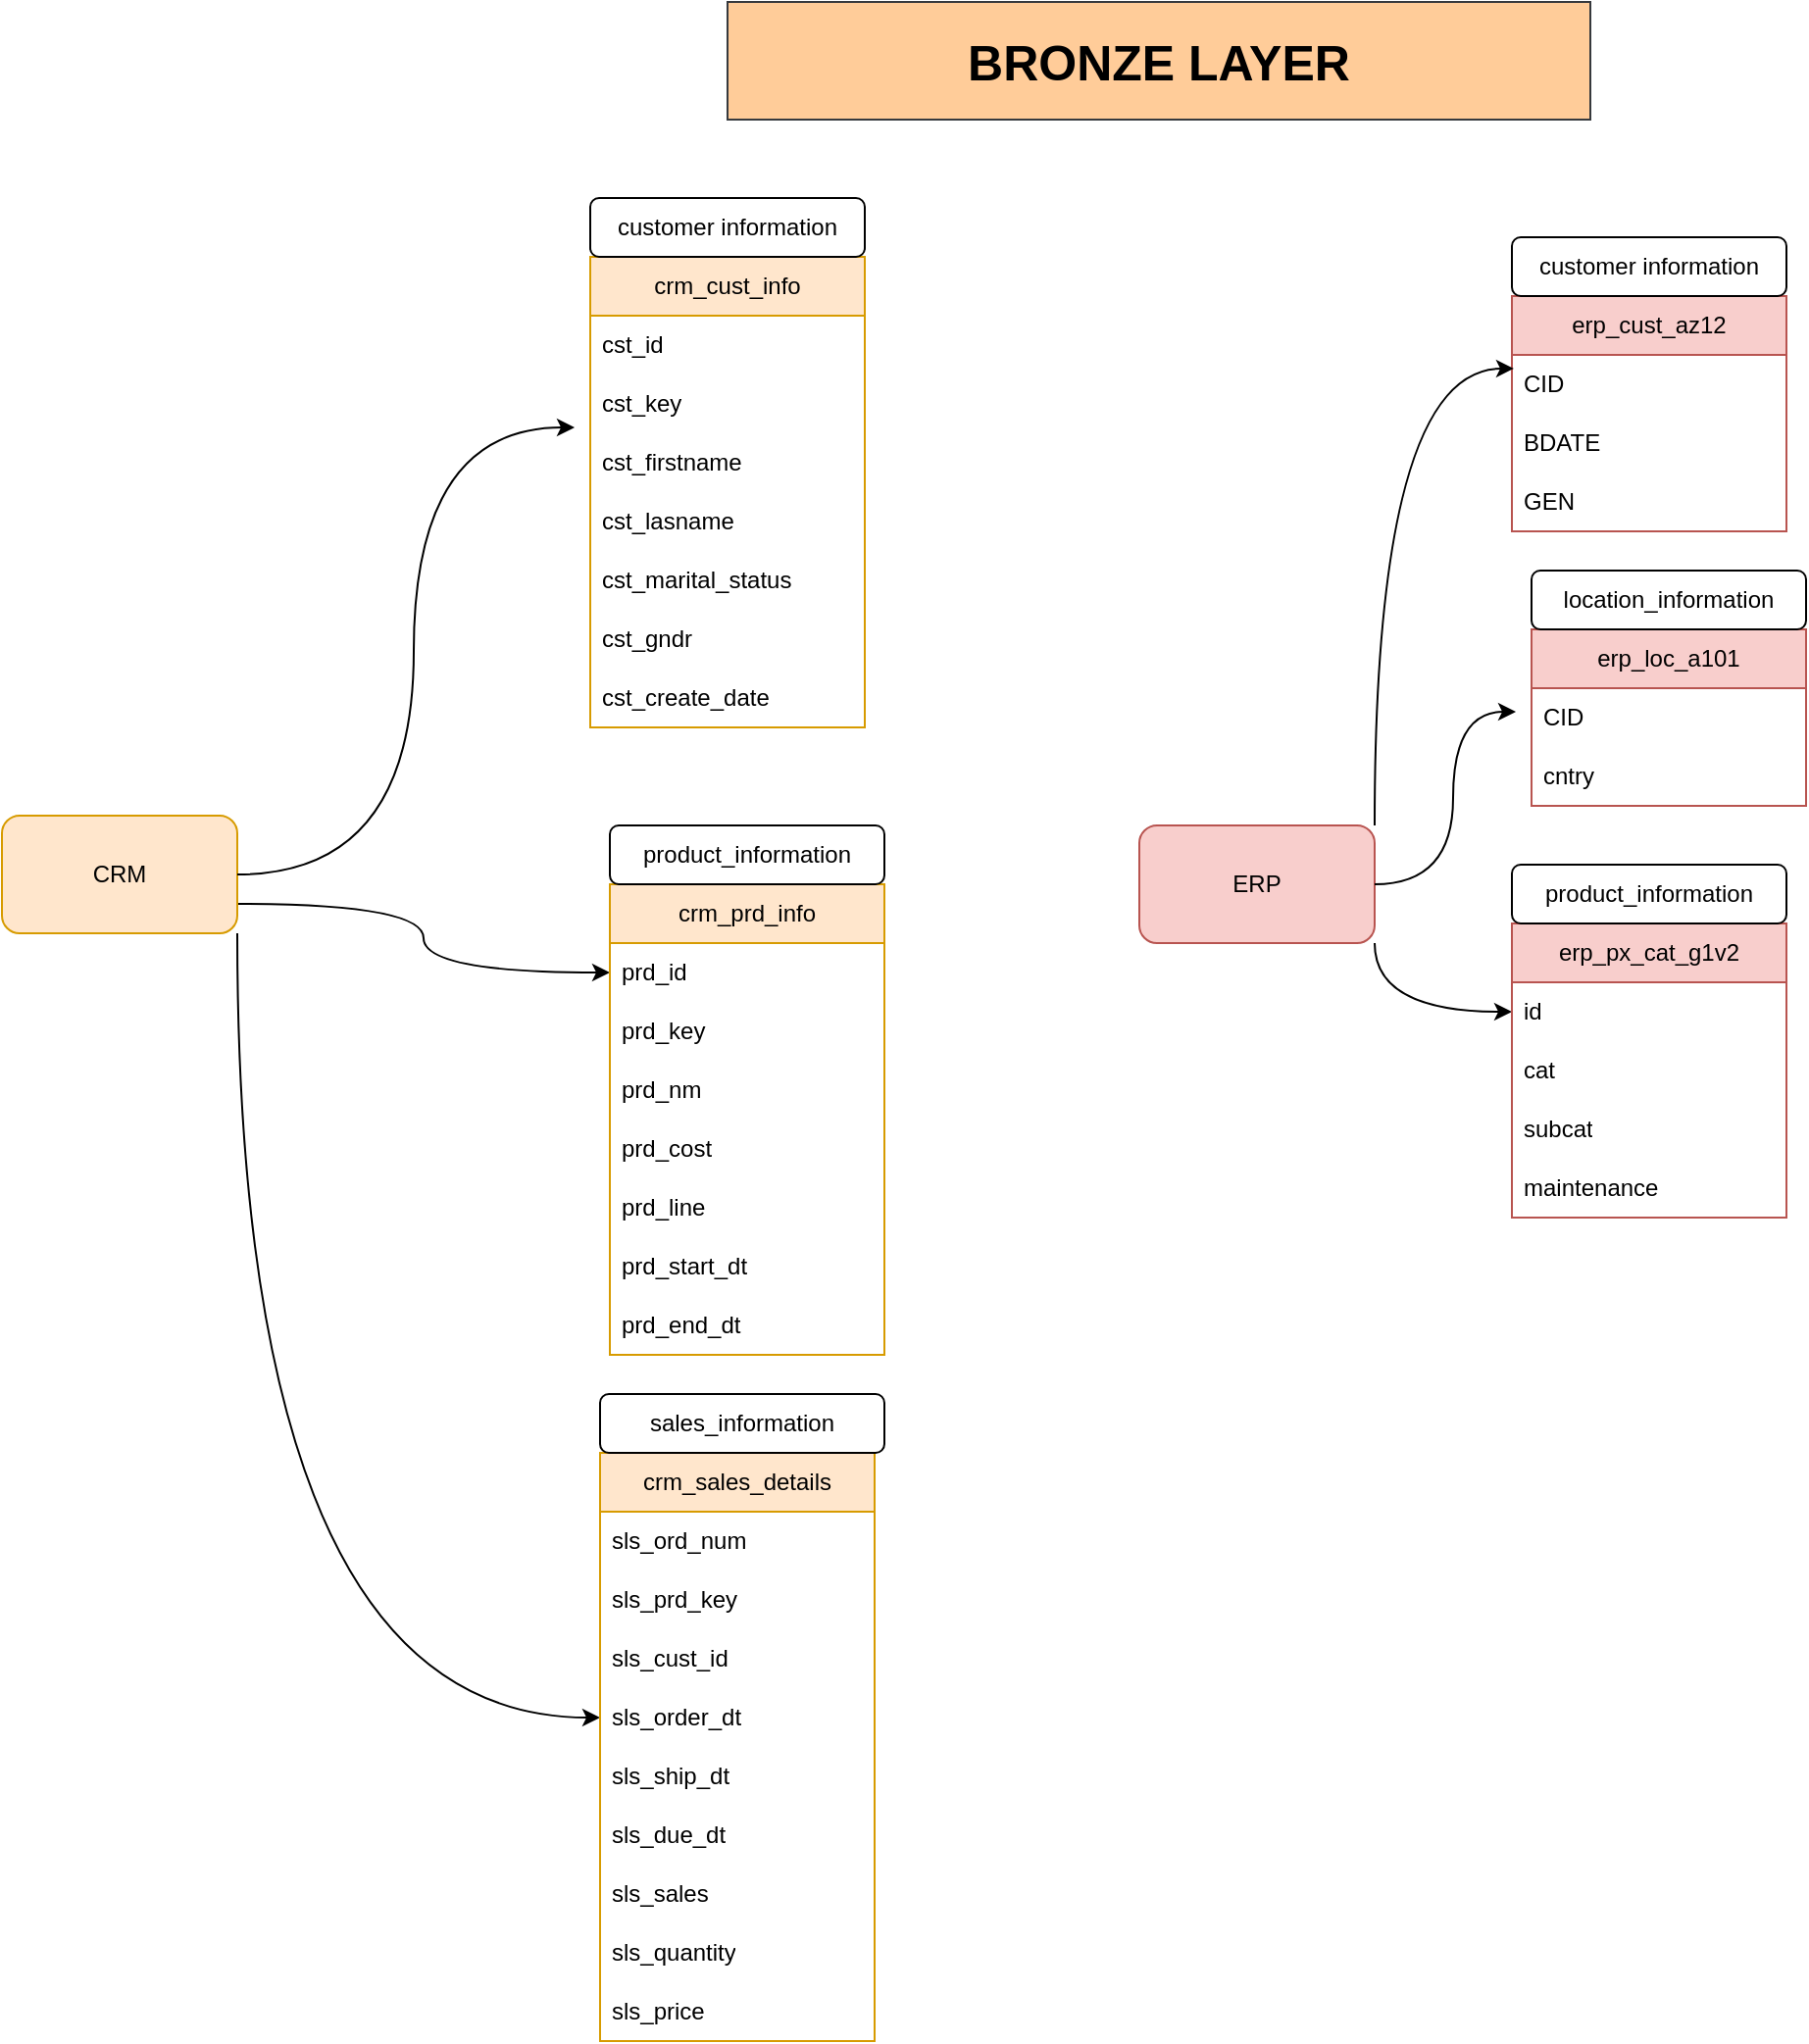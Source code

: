 <mxfile version="28.0.6" pages="6">
  <diagram name="bronze_layer" id="dLg8u_sKXsX7nzbCqbch">
    <mxGraphModel dx="1303" dy="1883" grid="1" gridSize="10" guides="1" tooltips="1" connect="1" arrows="1" fold="1" page="1" pageScale="1" pageWidth="850" pageHeight="1100" math="0" shadow="0">
      <root>
        <mxCell id="0" />
        <mxCell id="1" parent="0" />
        <mxCell id="t3PA78HfwDquJZEo4b8b-1" value="crm_cust_info" style="swimlane;fontStyle=0;childLayout=stackLayout;horizontal=1;startSize=30;horizontalStack=0;resizeParent=1;resizeParentMax=0;resizeLast=0;collapsible=1;marginBottom=0;whiteSpace=wrap;html=1;fillColor=#ffe6cc;strokeColor=#d79b00;" parent="1" vertex="1">
          <mxGeometry x="330" y="20" width="140" height="240" as="geometry" />
        </mxCell>
        <mxCell id="t3PA78HfwDquJZEo4b8b-2" value="cst_id" style="text;strokeColor=none;fillColor=none;align=left;verticalAlign=middle;spacingLeft=4;spacingRight=4;overflow=hidden;points=[[0,0.5],[1,0.5]];portConstraint=eastwest;rotatable=0;whiteSpace=wrap;html=1;" parent="t3PA78HfwDquJZEo4b8b-1" vertex="1">
          <mxGeometry y="30" width="140" height="30" as="geometry" />
        </mxCell>
        <mxCell id="t3PA78HfwDquJZEo4b8b-3" value="cst_key" style="text;strokeColor=none;fillColor=none;align=left;verticalAlign=middle;spacingLeft=4;spacingRight=4;overflow=hidden;points=[[0,0.5],[1,0.5]];portConstraint=eastwest;rotatable=0;whiteSpace=wrap;html=1;" parent="t3PA78HfwDquJZEo4b8b-1" vertex="1">
          <mxGeometry y="60" width="140" height="30" as="geometry" />
        </mxCell>
        <mxCell id="t3PA78HfwDquJZEo4b8b-4" value="cst_firstname" style="text;strokeColor=none;fillColor=none;align=left;verticalAlign=middle;spacingLeft=4;spacingRight=4;overflow=hidden;points=[[0,0.5],[1,0.5]];portConstraint=eastwest;rotatable=0;whiteSpace=wrap;html=1;" parent="t3PA78HfwDquJZEo4b8b-1" vertex="1">
          <mxGeometry y="90" width="140" height="30" as="geometry" />
        </mxCell>
        <mxCell id="t3PA78HfwDquJZEo4b8b-6" value="cst_lasname" style="text;strokeColor=none;fillColor=none;align=left;verticalAlign=middle;spacingLeft=4;spacingRight=4;overflow=hidden;points=[[0,0.5],[1,0.5]];portConstraint=eastwest;rotatable=0;whiteSpace=wrap;html=1;" parent="t3PA78HfwDquJZEo4b8b-1" vertex="1">
          <mxGeometry y="120" width="140" height="30" as="geometry" />
        </mxCell>
        <mxCell id="t3PA78HfwDquJZEo4b8b-7" value="cst_marital_status" style="text;strokeColor=none;fillColor=none;align=left;verticalAlign=middle;spacingLeft=4;spacingRight=4;overflow=hidden;points=[[0,0.5],[1,0.5]];portConstraint=eastwest;rotatable=0;whiteSpace=wrap;html=1;" parent="t3PA78HfwDquJZEo4b8b-1" vertex="1">
          <mxGeometry y="150" width="140" height="30" as="geometry" />
        </mxCell>
        <mxCell id="t3PA78HfwDquJZEo4b8b-8" value="cst_gndr" style="text;strokeColor=none;fillColor=none;align=left;verticalAlign=middle;spacingLeft=4;spacingRight=4;overflow=hidden;points=[[0,0.5],[1,0.5]];portConstraint=eastwest;rotatable=0;whiteSpace=wrap;html=1;" parent="t3PA78HfwDquJZEo4b8b-1" vertex="1">
          <mxGeometry y="180" width="140" height="30" as="geometry" />
        </mxCell>
        <mxCell id="t3PA78HfwDquJZEo4b8b-9" value="cst_create_date" style="text;strokeColor=none;fillColor=none;align=left;verticalAlign=middle;spacingLeft=4;spacingRight=4;overflow=hidden;points=[[0,0.5],[1,0.5]];portConstraint=eastwest;rotatable=0;whiteSpace=wrap;html=1;" parent="t3PA78HfwDquJZEo4b8b-1" vertex="1">
          <mxGeometry y="210" width="140" height="30" as="geometry" />
        </mxCell>
        <mxCell id="t3PA78HfwDquJZEo4b8b-21" style="edgeStyle=orthogonalEdgeStyle;rounded=0;orthogonalLoop=1;jettySize=auto;html=1;exitX=1;exitY=0.75;exitDx=0;exitDy=0;curved=1;" parent="1" source="t3PA78HfwDquJZEo4b8b-5" target="t3PA78HfwDquJZEo4b8b-12" edge="1">
          <mxGeometry relative="1" as="geometry" />
        </mxCell>
        <mxCell id="t3PA78HfwDquJZEo4b8b-34" style="edgeStyle=orthogonalEdgeStyle;rounded=0;orthogonalLoop=1;jettySize=auto;html=1;exitX=1;exitY=1;exitDx=0;exitDy=0;entryX=0;entryY=0.5;entryDx=0;entryDy=0;curved=1;" parent="1" source="t3PA78HfwDquJZEo4b8b-5" target="t3PA78HfwDquJZEo4b8b-26" edge="1">
          <mxGeometry relative="1" as="geometry" />
        </mxCell>
        <mxCell id="t3PA78HfwDquJZEo4b8b-5" value="CRM" style="rounded=1;whiteSpace=wrap;html=1;fillColor=#ffe6cc;strokeColor=#d79b00;" parent="1" vertex="1">
          <mxGeometry x="30" y="305" width="120" height="60" as="geometry" />
        </mxCell>
        <mxCell id="t3PA78HfwDquJZEo4b8b-10" style="edgeStyle=orthogonalEdgeStyle;rounded=0;orthogonalLoop=1;jettySize=auto;html=1;exitX=1;exitY=0.5;exitDx=0;exitDy=0;entryX=-0.057;entryY=-0.1;entryDx=0;entryDy=0;entryPerimeter=0;curved=1;" parent="1" source="t3PA78HfwDquJZEo4b8b-5" target="t3PA78HfwDquJZEo4b8b-4" edge="1">
          <mxGeometry relative="1" as="geometry" />
        </mxCell>
        <mxCell id="t3PA78HfwDquJZEo4b8b-11" value="crm_prd_info" style="swimlane;fontStyle=0;childLayout=stackLayout;horizontal=1;startSize=30;horizontalStack=0;resizeParent=1;resizeParentMax=0;resizeLast=0;collapsible=1;marginBottom=0;whiteSpace=wrap;html=1;fillColor=#ffe6cc;strokeColor=#d79b00;" parent="1" vertex="1">
          <mxGeometry x="340" y="340" width="140" height="240" as="geometry" />
        </mxCell>
        <mxCell id="t3PA78HfwDquJZEo4b8b-12" value="prd_id" style="text;strokeColor=none;fillColor=none;align=left;verticalAlign=middle;spacingLeft=4;spacingRight=4;overflow=hidden;points=[[0,0.5],[1,0.5]];portConstraint=eastwest;rotatable=0;whiteSpace=wrap;html=1;" parent="t3PA78HfwDquJZEo4b8b-11" vertex="1">
          <mxGeometry y="30" width="140" height="30" as="geometry" />
        </mxCell>
        <mxCell id="t3PA78HfwDquJZEo4b8b-13" value="prd_key" style="text;strokeColor=none;fillColor=none;align=left;verticalAlign=middle;spacingLeft=4;spacingRight=4;overflow=hidden;points=[[0,0.5],[1,0.5]];portConstraint=eastwest;rotatable=0;whiteSpace=wrap;html=1;" parent="t3PA78HfwDquJZEo4b8b-11" vertex="1">
          <mxGeometry y="60" width="140" height="30" as="geometry" />
        </mxCell>
        <mxCell id="t3PA78HfwDquJZEo4b8b-14" value="prd_nm" style="text;strokeColor=none;fillColor=none;align=left;verticalAlign=middle;spacingLeft=4;spacingRight=4;overflow=hidden;points=[[0,0.5],[1,0.5]];portConstraint=eastwest;rotatable=0;whiteSpace=wrap;html=1;" parent="t3PA78HfwDquJZEo4b8b-11" vertex="1">
          <mxGeometry y="90" width="140" height="30" as="geometry" />
        </mxCell>
        <mxCell id="t3PA78HfwDquJZEo4b8b-15" value="prd_cost" style="text;strokeColor=none;fillColor=none;align=left;verticalAlign=middle;spacingLeft=4;spacingRight=4;overflow=hidden;points=[[0,0.5],[1,0.5]];portConstraint=eastwest;rotatable=0;whiteSpace=wrap;html=1;" parent="t3PA78HfwDquJZEo4b8b-11" vertex="1">
          <mxGeometry y="120" width="140" height="30" as="geometry" />
        </mxCell>
        <mxCell id="t3PA78HfwDquJZEo4b8b-16" value="prd_line" style="text;strokeColor=none;fillColor=none;align=left;verticalAlign=middle;spacingLeft=4;spacingRight=4;overflow=hidden;points=[[0,0.5],[1,0.5]];portConstraint=eastwest;rotatable=0;whiteSpace=wrap;html=1;" parent="t3PA78HfwDquJZEo4b8b-11" vertex="1">
          <mxGeometry y="150" width="140" height="30" as="geometry" />
        </mxCell>
        <mxCell id="t3PA78HfwDquJZEo4b8b-17" value="prd_start_dt" style="text;strokeColor=none;fillColor=none;align=left;verticalAlign=middle;spacingLeft=4;spacingRight=4;overflow=hidden;points=[[0,0.5],[1,0.5]];portConstraint=eastwest;rotatable=0;whiteSpace=wrap;html=1;" parent="t3PA78HfwDquJZEo4b8b-11" vertex="1">
          <mxGeometry y="180" width="140" height="30" as="geometry" />
        </mxCell>
        <mxCell id="t3PA78HfwDquJZEo4b8b-18" value="prd_end_dt" style="text;strokeColor=none;fillColor=none;align=left;verticalAlign=middle;spacingLeft=4;spacingRight=4;overflow=hidden;points=[[0,0.5],[1,0.5]];portConstraint=eastwest;rotatable=0;whiteSpace=wrap;html=1;" parent="t3PA78HfwDquJZEo4b8b-11" vertex="1">
          <mxGeometry y="210" width="140" height="30" as="geometry" />
        </mxCell>
        <mxCell id="t3PA78HfwDquJZEo4b8b-22" value="crm_sales_details" style="swimlane;fontStyle=0;childLayout=stackLayout;horizontal=1;startSize=30;horizontalStack=0;resizeParent=1;resizeParentMax=0;resizeLast=0;collapsible=1;marginBottom=0;whiteSpace=wrap;html=1;fillColor=#ffe6cc;strokeColor=#d79b00;" parent="1" vertex="1">
          <mxGeometry x="335" y="630" width="140" height="300" as="geometry" />
        </mxCell>
        <mxCell id="t3PA78HfwDquJZEo4b8b-23" value="sls_ord_num" style="text;strokeColor=none;fillColor=none;align=left;verticalAlign=middle;spacingLeft=4;spacingRight=4;overflow=hidden;points=[[0,0.5],[1,0.5]];portConstraint=eastwest;rotatable=0;whiteSpace=wrap;html=1;" parent="t3PA78HfwDquJZEo4b8b-22" vertex="1">
          <mxGeometry y="30" width="140" height="30" as="geometry" />
        </mxCell>
        <mxCell id="t3PA78HfwDquJZEo4b8b-24" value="sls_prd_key" style="text;strokeColor=none;fillColor=none;align=left;verticalAlign=middle;spacingLeft=4;spacingRight=4;overflow=hidden;points=[[0,0.5],[1,0.5]];portConstraint=eastwest;rotatable=0;whiteSpace=wrap;html=1;" parent="t3PA78HfwDquJZEo4b8b-22" vertex="1">
          <mxGeometry y="60" width="140" height="30" as="geometry" />
        </mxCell>
        <mxCell id="t3PA78HfwDquJZEo4b8b-25" value="sls_cust_id" style="text;strokeColor=none;fillColor=none;align=left;verticalAlign=middle;spacingLeft=4;spacingRight=4;overflow=hidden;points=[[0,0.5],[1,0.5]];portConstraint=eastwest;rotatable=0;whiteSpace=wrap;html=1;" parent="t3PA78HfwDquJZEo4b8b-22" vertex="1">
          <mxGeometry y="90" width="140" height="30" as="geometry" />
        </mxCell>
        <mxCell id="t3PA78HfwDquJZEo4b8b-26" value="sls_order_dt" style="text;strokeColor=none;fillColor=none;align=left;verticalAlign=middle;spacingLeft=4;spacingRight=4;overflow=hidden;points=[[0,0.5],[1,0.5]];portConstraint=eastwest;rotatable=0;whiteSpace=wrap;html=1;" parent="t3PA78HfwDquJZEo4b8b-22" vertex="1">
          <mxGeometry y="120" width="140" height="30" as="geometry" />
        </mxCell>
        <mxCell id="t3PA78HfwDquJZEo4b8b-27" value="sls_ship_dt" style="text;strokeColor=none;fillColor=none;align=left;verticalAlign=middle;spacingLeft=4;spacingRight=4;overflow=hidden;points=[[0,0.5],[1,0.5]];portConstraint=eastwest;rotatable=0;whiteSpace=wrap;html=1;" parent="t3PA78HfwDquJZEo4b8b-22" vertex="1">
          <mxGeometry y="150" width="140" height="30" as="geometry" />
        </mxCell>
        <mxCell id="t3PA78HfwDquJZEo4b8b-28" value="sls_due_dt" style="text;strokeColor=none;fillColor=none;align=left;verticalAlign=middle;spacingLeft=4;spacingRight=4;overflow=hidden;points=[[0,0.5],[1,0.5]];portConstraint=eastwest;rotatable=0;whiteSpace=wrap;html=1;" parent="t3PA78HfwDquJZEo4b8b-22" vertex="1">
          <mxGeometry y="180" width="140" height="30" as="geometry" />
        </mxCell>
        <mxCell id="t3PA78HfwDquJZEo4b8b-29" value="sls_sales" style="text;strokeColor=none;fillColor=none;align=left;verticalAlign=middle;spacingLeft=4;spacingRight=4;overflow=hidden;points=[[0,0.5],[1,0.5]];portConstraint=eastwest;rotatable=0;whiteSpace=wrap;html=1;" parent="t3PA78HfwDquJZEo4b8b-22" vertex="1">
          <mxGeometry y="210" width="140" height="30" as="geometry" />
        </mxCell>
        <mxCell id="t3PA78HfwDquJZEo4b8b-30" value="sls_quantity" style="text;strokeColor=none;fillColor=none;align=left;verticalAlign=middle;spacingLeft=4;spacingRight=4;overflow=hidden;points=[[0,0.5],[1,0.5]];portConstraint=eastwest;rotatable=0;whiteSpace=wrap;html=1;" parent="t3PA78HfwDquJZEo4b8b-22" vertex="1">
          <mxGeometry y="240" width="140" height="30" as="geometry" />
        </mxCell>
        <mxCell id="t3PA78HfwDquJZEo4b8b-32" value="sls_price" style="text;strokeColor=none;fillColor=none;align=left;verticalAlign=middle;spacingLeft=4;spacingRight=4;overflow=hidden;points=[[0,0.5],[1,0.5]];portConstraint=eastwest;rotatable=0;whiteSpace=wrap;html=1;" parent="t3PA78HfwDquJZEo4b8b-22" vertex="1">
          <mxGeometry y="270" width="140" height="30" as="geometry" />
        </mxCell>
        <mxCell id="t3PA78HfwDquJZEo4b8b-63" style="edgeStyle=orthogonalEdgeStyle;rounded=0;orthogonalLoop=1;jettySize=auto;html=1;exitX=1;exitY=1;exitDx=0;exitDy=0;entryX=0;entryY=0.5;entryDx=0;entryDy=0;curved=1;" parent="1" source="t3PA78HfwDquJZEo4b8b-35" target="t3PA78HfwDquJZEo4b8b-54" edge="1">
          <mxGeometry relative="1" as="geometry" />
        </mxCell>
        <mxCell id="t3PA78HfwDquJZEo4b8b-35" value="ERP" style="rounded=1;whiteSpace=wrap;html=1;fillColor=#f8cecc;strokeColor=#b85450;" parent="1" vertex="1">
          <mxGeometry x="610" y="310" width="120" height="60" as="geometry" />
        </mxCell>
        <mxCell id="t3PA78HfwDquJZEo4b8b-36" value="erp_cust_az12" style="swimlane;fontStyle=0;childLayout=stackLayout;horizontal=1;startSize=30;horizontalStack=0;resizeParent=1;resizeParentMax=0;resizeLast=0;collapsible=1;marginBottom=0;whiteSpace=wrap;html=1;fillColor=#f8cecc;strokeColor=#b85450;" parent="1" vertex="1">
          <mxGeometry x="800" y="40" width="140" height="120" as="geometry" />
        </mxCell>
        <mxCell id="t3PA78HfwDquJZEo4b8b-37" value="CID" style="text;strokeColor=none;fillColor=none;align=left;verticalAlign=middle;spacingLeft=4;spacingRight=4;overflow=hidden;points=[[0,0.5],[1,0.5]];portConstraint=eastwest;rotatable=0;whiteSpace=wrap;html=1;" parent="t3PA78HfwDquJZEo4b8b-36" vertex="1">
          <mxGeometry y="30" width="140" height="30" as="geometry" />
        </mxCell>
        <mxCell id="t3PA78HfwDquJZEo4b8b-38" value="BDATE" style="text;strokeColor=none;fillColor=none;align=left;verticalAlign=middle;spacingLeft=4;spacingRight=4;overflow=hidden;points=[[0,0.5],[1,0.5]];portConstraint=eastwest;rotatable=0;whiteSpace=wrap;html=1;" parent="t3PA78HfwDquJZEo4b8b-36" vertex="1">
          <mxGeometry y="60" width="140" height="30" as="geometry" />
        </mxCell>
        <mxCell id="t3PA78HfwDquJZEo4b8b-39" value="GEN" style="text;strokeColor=none;fillColor=none;align=left;verticalAlign=middle;spacingLeft=4;spacingRight=4;overflow=hidden;points=[[0,0.5],[1,0.5]];portConstraint=eastwest;rotatable=0;whiteSpace=wrap;html=1;" parent="t3PA78HfwDquJZEo4b8b-36" vertex="1">
          <mxGeometry y="90" width="140" height="30" as="geometry" />
        </mxCell>
        <mxCell id="t3PA78HfwDquJZEo4b8b-44" value="customer information" style="rounded=1;whiteSpace=wrap;html=1;" parent="1" vertex="1">
          <mxGeometry x="330" y="-10" width="140" height="30" as="geometry" />
        </mxCell>
        <mxCell id="t3PA78HfwDquJZEo4b8b-45" value="product_information" style="rounded=1;whiteSpace=wrap;html=1;" parent="1" vertex="1">
          <mxGeometry x="340" y="310" width="140" height="30" as="geometry" />
        </mxCell>
        <mxCell id="t3PA78HfwDquJZEo4b8b-46" value="sales_information" style="rounded=1;whiteSpace=wrap;html=1;" parent="1" vertex="1">
          <mxGeometry x="335" y="600" width="145" height="30" as="geometry" />
        </mxCell>
        <mxCell id="t3PA78HfwDquJZEo4b8b-47" value="customer information" style="rounded=1;whiteSpace=wrap;html=1;" parent="1" vertex="1">
          <mxGeometry x="800" y="10" width="140" height="30" as="geometry" />
        </mxCell>
        <mxCell id="t3PA78HfwDquJZEo4b8b-48" value="erp_loc_a101" style="swimlane;fontStyle=0;childLayout=stackLayout;horizontal=1;startSize=30;horizontalStack=0;resizeParent=1;resizeParentMax=0;resizeLast=0;collapsible=1;marginBottom=0;whiteSpace=wrap;html=1;fillColor=#f8cecc;strokeColor=#b85450;" parent="1" vertex="1">
          <mxGeometry x="810" y="210" width="140" height="90" as="geometry" />
        </mxCell>
        <mxCell id="t3PA78HfwDquJZEo4b8b-49" value="CID" style="text;strokeColor=none;fillColor=none;align=left;verticalAlign=middle;spacingLeft=4;spacingRight=4;overflow=hidden;points=[[0,0.5],[1,0.5]];portConstraint=eastwest;rotatable=0;whiteSpace=wrap;html=1;" parent="t3PA78HfwDquJZEo4b8b-48" vertex="1">
          <mxGeometry y="30" width="140" height="30" as="geometry" />
        </mxCell>
        <mxCell id="t3PA78HfwDquJZEo4b8b-50" value="cntry" style="text;strokeColor=none;fillColor=none;align=left;verticalAlign=middle;spacingLeft=4;spacingRight=4;overflow=hidden;points=[[0,0.5],[1,0.5]];portConstraint=eastwest;rotatable=0;whiteSpace=wrap;html=1;" parent="t3PA78HfwDquJZEo4b8b-48" vertex="1">
          <mxGeometry y="60" width="140" height="30" as="geometry" />
        </mxCell>
        <mxCell id="t3PA78HfwDquJZEo4b8b-52" value="location_information" style="rounded=1;whiteSpace=wrap;html=1;" parent="1" vertex="1">
          <mxGeometry x="810" y="180" width="140" height="30" as="geometry" />
        </mxCell>
        <mxCell id="t3PA78HfwDquJZEo4b8b-53" value="erp_px_cat_g1v2" style="swimlane;fontStyle=0;childLayout=stackLayout;horizontal=1;startSize=30;horizontalStack=0;resizeParent=1;resizeParentMax=0;resizeLast=0;collapsible=1;marginBottom=0;whiteSpace=wrap;html=1;fillColor=#f8cecc;strokeColor=#b85450;" parent="1" vertex="1">
          <mxGeometry x="800" y="360" width="140" height="150" as="geometry" />
        </mxCell>
        <mxCell id="t3PA78HfwDquJZEo4b8b-54" value="id" style="text;strokeColor=none;fillColor=none;align=left;verticalAlign=middle;spacingLeft=4;spacingRight=4;overflow=hidden;points=[[0,0.5],[1,0.5]];portConstraint=eastwest;rotatable=0;whiteSpace=wrap;html=1;" parent="t3PA78HfwDquJZEo4b8b-53" vertex="1">
          <mxGeometry y="30" width="140" height="30" as="geometry" />
        </mxCell>
        <mxCell id="t3PA78HfwDquJZEo4b8b-55" value="cat" style="text;strokeColor=none;fillColor=none;align=left;verticalAlign=middle;spacingLeft=4;spacingRight=4;overflow=hidden;points=[[0,0.5],[1,0.5]];portConstraint=eastwest;rotatable=0;whiteSpace=wrap;html=1;" parent="t3PA78HfwDquJZEo4b8b-53" vertex="1">
          <mxGeometry y="60" width="140" height="30" as="geometry" />
        </mxCell>
        <mxCell id="t3PA78HfwDquJZEo4b8b-56" value="subcat" style="text;strokeColor=none;fillColor=none;align=left;verticalAlign=middle;spacingLeft=4;spacingRight=4;overflow=hidden;points=[[0,0.5],[1,0.5]];portConstraint=eastwest;rotatable=0;whiteSpace=wrap;html=1;" parent="t3PA78HfwDquJZEo4b8b-53" vertex="1">
          <mxGeometry y="90" width="140" height="30" as="geometry" />
        </mxCell>
        <mxCell id="t3PA78HfwDquJZEo4b8b-57" value="maintenance" style="text;strokeColor=none;fillColor=none;align=left;verticalAlign=middle;spacingLeft=4;spacingRight=4;overflow=hidden;points=[[0,0.5],[1,0.5]];portConstraint=eastwest;rotatable=0;whiteSpace=wrap;html=1;" parent="t3PA78HfwDquJZEo4b8b-53" vertex="1">
          <mxGeometry y="120" width="140" height="30" as="geometry" />
        </mxCell>
        <mxCell id="t3PA78HfwDquJZEo4b8b-58" value="product_information" style="rounded=1;whiteSpace=wrap;html=1;" parent="1" vertex="1">
          <mxGeometry x="800" y="330" width="140" height="30" as="geometry" />
        </mxCell>
        <mxCell id="t3PA78HfwDquJZEo4b8b-61" style="edgeStyle=orthogonalEdgeStyle;rounded=0;orthogonalLoop=1;jettySize=auto;html=1;exitX=1;exitY=0;exitDx=0;exitDy=0;entryX=0.007;entryY=0.233;entryDx=0;entryDy=0;entryPerimeter=0;curved=1;" parent="1" source="t3PA78HfwDquJZEo4b8b-35" target="t3PA78HfwDquJZEo4b8b-37" edge="1">
          <mxGeometry relative="1" as="geometry" />
        </mxCell>
        <mxCell id="t3PA78HfwDquJZEo4b8b-62" style="edgeStyle=orthogonalEdgeStyle;rounded=0;orthogonalLoop=1;jettySize=auto;html=1;exitX=1;exitY=0.5;exitDx=0;exitDy=0;entryX=-0.057;entryY=0.4;entryDx=0;entryDy=0;entryPerimeter=0;curved=1;" parent="1" source="t3PA78HfwDquJZEo4b8b-35" target="t3PA78HfwDquJZEo4b8b-49" edge="1">
          <mxGeometry relative="1" as="geometry" />
        </mxCell>
        <mxCell id="4kas-wuQiP8Apngte-Rl-1" value="BRONZE LAYER" style="rounded=0;whiteSpace=wrap;html=1;fontSize=25;fontStyle=1;fillColor=#ffcc99;strokeColor=#36393d;" parent="1" vertex="1">
          <mxGeometry x="400" y="-110" width="440" height="60" as="geometry" />
        </mxCell>
      </root>
    </mxGraphModel>
  </diagram>
  <diagram name="silver_layer" id="iam5fAaPZT6VJlVV7At1">
    <mxGraphModel dx="1426" dy="1941" grid="1" gridSize="10" guides="1" tooltips="1" connect="1" arrows="1" fold="1" page="1" pageScale="1" pageWidth="850" pageHeight="1100" math="0" shadow="0">
      <root>
        <mxCell id="0WgrA4xmxoq2FXdb-LRy-0" />
        <mxCell id="0WgrA4xmxoq2FXdb-LRy-1" parent="0WgrA4xmxoq2FXdb-LRy-0" />
        <mxCell id="0WgrA4xmxoq2FXdb-LRy-2" value="crm_cust_info" style="swimlane;fontStyle=0;childLayout=stackLayout;horizontal=1;startSize=30;horizontalStack=0;resizeParent=1;resizeParentMax=0;resizeLast=0;collapsible=1;marginBottom=0;whiteSpace=wrap;html=1;fillColor=#ffe6cc;strokeColor=#d79b00;" vertex="1" parent="0WgrA4xmxoq2FXdb-LRy-1">
          <mxGeometry x="330" y="20" width="140" height="240" as="geometry" />
        </mxCell>
        <mxCell id="0WgrA4xmxoq2FXdb-LRy-3" value="cst_id" style="text;strokeColor=none;fillColor=none;align=left;verticalAlign=middle;spacingLeft=4;spacingRight=4;overflow=hidden;points=[[0,0.5],[1,0.5]];portConstraint=eastwest;rotatable=0;whiteSpace=wrap;html=1;" vertex="1" parent="0WgrA4xmxoq2FXdb-LRy-2">
          <mxGeometry y="30" width="140" height="30" as="geometry" />
        </mxCell>
        <mxCell id="0WgrA4xmxoq2FXdb-LRy-4" value="cst_key" style="text;strokeColor=none;fillColor=none;align=left;verticalAlign=middle;spacingLeft=4;spacingRight=4;overflow=hidden;points=[[0,0.5],[1,0.5]];portConstraint=eastwest;rotatable=0;whiteSpace=wrap;html=1;" vertex="1" parent="0WgrA4xmxoq2FXdb-LRy-2">
          <mxGeometry y="60" width="140" height="30" as="geometry" />
        </mxCell>
        <mxCell id="0WgrA4xmxoq2FXdb-LRy-5" value="cst_firstname" style="text;strokeColor=none;fillColor=none;align=left;verticalAlign=middle;spacingLeft=4;spacingRight=4;overflow=hidden;points=[[0,0.5],[1,0.5]];portConstraint=eastwest;rotatable=0;whiteSpace=wrap;html=1;" vertex="1" parent="0WgrA4xmxoq2FXdb-LRy-2">
          <mxGeometry y="90" width="140" height="30" as="geometry" />
        </mxCell>
        <mxCell id="0WgrA4xmxoq2FXdb-LRy-6" value="cst_lasname" style="text;strokeColor=none;fillColor=none;align=left;verticalAlign=middle;spacingLeft=4;spacingRight=4;overflow=hidden;points=[[0,0.5],[1,0.5]];portConstraint=eastwest;rotatable=0;whiteSpace=wrap;html=1;" vertex="1" parent="0WgrA4xmxoq2FXdb-LRy-2">
          <mxGeometry y="120" width="140" height="30" as="geometry" />
        </mxCell>
        <mxCell id="0WgrA4xmxoq2FXdb-LRy-7" value="cst_marital_status" style="text;strokeColor=none;fillColor=none;align=left;verticalAlign=middle;spacingLeft=4;spacingRight=4;overflow=hidden;points=[[0,0.5],[1,0.5]];portConstraint=eastwest;rotatable=0;whiteSpace=wrap;html=1;" vertex="1" parent="0WgrA4xmxoq2FXdb-LRy-2">
          <mxGeometry y="150" width="140" height="30" as="geometry" />
        </mxCell>
        <mxCell id="0WgrA4xmxoq2FXdb-LRy-8" value="cst_gndr" style="text;strokeColor=none;fillColor=none;align=left;verticalAlign=middle;spacingLeft=4;spacingRight=4;overflow=hidden;points=[[0,0.5],[1,0.5]];portConstraint=eastwest;rotatable=0;whiteSpace=wrap;html=1;" vertex="1" parent="0WgrA4xmxoq2FXdb-LRy-2">
          <mxGeometry y="180" width="140" height="30" as="geometry" />
        </mxCell>
        <mxCell id="0WgrA4xmxoq2FXdb-LRy-9" value="cst_create_date" style="text;strokeColor=none;fillColor=none;align=left;verticalAlign=middle;spacingLeft=4;spacingRight=4;overflow=hidden;points=[[0,0.5],[1,0.5]];portConstraint=eastwest;rotatable=0;whiteSpace=wrap;html=1;" vertex="1" parent="0WgrA4xmxoq2FXdb-LRy-2">
          <mxGeometry y="210" width="140" height="30" as="geometry" />
        </mxCell>
        <mxCell id="0WgrA4xmxoq2FXdb-LRy-10" style="edgeStyle=orthogonalEdgeStyle;rounded=0;orthogonalLoop=1;jettySize=auto;html=1;exitX=1;exitY=0.75;exitDx=0;exitDy=0;curved=1;" edge="1" parent="0WgrA4xmxoq2FXdb-LRy-1" source="0WgrA4xmxoq2FXdb-LRy-12" target="0WgrA4xmxoq2FXdb-LRy-15">
          <mxGeometry relative="1" as="geometry" />
        </mxCell>
        <mxCell id="0WgrA4xmxoq2FXdb-LRy-11" style="edgeStyle=orthogonalEdgeStyle;rounded=0;orthogonalLoop=1;jettySize=auto;html=1;exitX=1;exitY=1;exitDx=0;exitDy=0;entryX=0;entryY=0.5;entryDx=0;entryDy=0;curved=1;" edge="1" parent="0WgrA4xmxoq2FXdb-LRy-1" source="0WgrA4xmxoq2FXdb-LRy-12" target="0WgrA4xmxoq2FXdb-LRy-26">
          <mxGeometry relative="1" as="geometry" />
        </mxCell>
        <mxCell id="0WgrA4xmxoq2FXdb-LRy-12" value="CRM" style="rounded=1;whiteSpace=wrap;html=1;fillColor=#ffe6cc;strokeColor=#d79b00;" vertex="1" parent="0WgrA4xmxoq2FXdb-LRy-1">
          <mxGeometry x="30" y="305" width="120" height="60" as="geometry" />
        </mxCell>
        <mxCell id="0WgrA4xmxoq2FXdb-LRy-13" style="edgeStyle=orthogonalEdgeStyle;rounded=0;orthogonalLoop=1;jettySize=auto;html=1;exitX=1;exitY=0.5;exitDx=0;exitDy=0;entryX=-0.057;entryY=-0.1;entryDx=0;entryDy=0;entryPerimeter=0;curved=1;" edge="1" parent="0WgrA4xmxoq2FXdb-LRy-1" source="0WgrA4xmxoq2FXdb-LRy-12" target="0WgrA4xmxoq2FXdb-LRy-5">
          <mxGeometry relative="1" as="geometry" />
        </mxCell>
        <mxCell id="0WgrA4xmxoq2FXdb-LRy-14" value="crm_prd_info" style="swimlane;fontStyle=0;childLayout=stackLayout;horizontal=1;startSize=30;horizontalStack=0;resizeParent=1;resizeParentMax=0;resizeLast=0;collapsible=1;marginBottom=0;whiteSpace=wrap;html=1;fillColor=#ffe6cc;strokeColor=#d79b00;" vertex="1" parent="0WgrA4xmxoq2FXdb-LRy-1">
          <mxGeometry x="340" y="340" width="140" height="300" as="geometry" />
        </mxCell>
        <mxCell id="0WgrA4xmxoq2FXdb-LRy-15" value="prd_id" style="text;strokeColor=none;fillColor=none;align=left;verticalAlign=middle;spacingLeft=4;spacingRight=4;overflow=hidden;points=[[0,0.5],[1,0.5]];portConstraint=eastwest;rotatable=0;whiteSpace=wrap;html=1;" vertex="1" parent="0WgrA4xmxoq2FXdb-LRy-14">
          <mxGeometry y="30" width="140" height="30" as="geometry" />
        </mxCell>
        <mxCell id="0WgrA4xmxoq2FXdb-LRy-16" value="prd_key" style="text;strokeColor=none;fillColor=none;align=left;verticalAlign=middle;spacingLeft=4;spacingRight=4;overflow=hidden;points=[[0,0.5],[1,0.5]];portConstraint=eastwest;rotatable=0;whiteSpace=wrap;html=1;" vertex="1" parent="0WgrA4xmxoq2FXdb-LRy-14">
          <mxGeometry y="60" width="140" height="30" as="geometry" />
        </mxCell>
        <mxCell id="3ozc-4HoquCt9lLKACV3-0" value="cat_id" style="text;strokeColor=#56517e;fillColor=#d0cee2;align=left;verticalAlign=middle;spacingLeft=4;spacingRight=4;overflow=hidden;points=[[0,0.5],[1,0.5]];portConstraint=eastwest;rotatable=0;whiteSpace=wrap;html=1;" vertex="1" parent="0WgrA4xmxoq2FXdb-LRy-14">
          <mxGeometry y="90" width="140" height="30" as="geometry" />
        </mxCell>
        <mxCell id="0WgrA4xmxoq2FXdb-LRy-17" value="sales_prd_key" style="text;strokeColor=#56517e;fillColor=#d0cee2;align=left;verticalAlign=middle;spacingLeft=4;spacingRight=4;overflow=hidden;points=[[0,0.5],[1,0.5]];portConstraint=eastwest;rotatable=0;whiteSpace=wrap;html=1;" vertex="1" parent="0WgrA4xmxoq2FXdb-LRy-14">
          <mxGeometry y="120" width="140" height="30" as="geometry" />
        </mxCell>
        <mxCell id="0WgrA4xmxoq2FXdb-LRy-18" value="prd_nm" style="text;strokeColor=none;fillColor=none;align=left;verticalAlign=middle;spacingLeft=4;spacingRight=4;overflow=hidden;points=[[0,0.5],[1,0.5]];portConstraint=eastwest;rotatable=0;whiteSpace=wrap;html=1;" vertex="1" parent="0WgrA4xmxoq2FXdb-LRy-14">
          <mxGeometry y="150" width="140" height="30" as="geometry" />
        </mxCell>
        <mxCell id="0WgrA4xmxoq2FXdb-LRy-19" value="prd_cost" style="text;strokeColor=none;fillColor=none;align=left;verticalAlign=middle;spacingLeft=4;spacingRight=4;overflow=hidden;points=[[0,0.5],[1,0.5]];portConstraint=eastwest;rotatable=0;whiteSpace=wrap;html=1;" vertex="1" parent="0WgrA4xmxoq2FXdb-LRy-14">
          <mxGeometry y="180" width="140" height="30" as="geometry" />
        </mxCell>
        <mxCell id="0WgrA4xmxoq2FXdb-LRy-20" value="prd_line" style="text;strokeColor=none;fillColor=none;align=left;verticalAlign=middle;spacingLeft=4;spacingRight=4;overflow=hidden;points=[[0,0.5],[1,0.5]];portConstraint=eastwest;rotatable=0;whiteSpace=wrap;html=1;" vertex="1" parent="0WgrA4xmxoq2FXdb-LRy-14">
          <mxGeometry y="210" width="140" height="30" as="geometry" />
        </mxCell>
        <mxCell id="0WgrA4xmxoq2FXdb-LRy-21" value="prd_start_dt" style="text;strokeColor=none;fillColor=none;align=left;verticalAlign=middle;spacingLeft=4;spacingRight=4;overflow=hidden;points=[[0,0.5],[1,0.5]];portConstraint=eastwest;rotatable=0;whiteSpace=wrap;html=1;" vertex="1" parent="0WgrA4xmxoq2FXdb-LRy-14">
          <mxGeometry y="240" width="140" height="30" as="geometry" />
        </mxCell>
        <mxCell id="3ozc-4HoquCt9lLKACV3-9" value="prd_end_dt" style="text;strokeColor=none;fillColor=none;align=left;verticalAlign=middle;spacingLeft=4;spacingRight=4;overflow=hidden;points=[[0,0.5],[1,0.5]];portConstraint=eastwest;rotatable=0;whiteSpace=wrap;html=1;" vertex="1" parent="0WgrA4xmxoq2FXdb-LRy-14">
          <mxGeometry y="270" width="140" height="30" as="geometry" />
        </mxCell>
        <mxCell id="0WgrA4xmxoq2FXdb-LRy-22" value="crm_sales_details" style="swimlane;fontStyle=0;childLayout=stackLayout;horizontal=1;startSize=30;horizontalStack=0;resizeParent=1;resizeParentMax=0;resizeLast=0;collapsible=1;marginBottom=0;whiteSpace=wrap;html=1;fillColor=#ffe6cc;strokeColor=#d79b00;" vertex="1" parent="0WgrA4xmxoq2FXdb-LRy-1">
          <mxGeometry x="330" y="710" width="140" height="300" as="geometry" />
        </mxCell>
        <mxCell id="0WgrA4xmxoq2FXdb-LRy-23" value="sls_ord_num" style="text;strokeColor=none;fillColor=none;align=left;verticalAlign=middle;spacingLeft=4;spacingRight=4;overflow=hidden;points=[[0,0.5],[1,0.5]];portConstraint=eastwest;rotatable=0;whiteSpace=wrap;html=1;" vertex="1" parent="0WgrA4xmxoq2FXdb-LRy-22">
          <mxGeometry y="30" width="140" height="30" as="geometry" />
        </mxCell>
        <mxCell id="0WgrA4xmxoq2FXdb-LRy-24" value="sls_prd_key" style="text;strokeColor=none;fillColor=none;align=left;verticalAlign=middle;spacingLeft=4;spacingRight=4;overflow=hidden;points=[[0,0.5],[1,0.5]];portConstraint=eastwest;rotatable=0;whiteSpace=wrap;html=1;" vertex="1" parent="0WgrA4xmxoq2FXdb-LRy-22">
          <mxGeometry y="60" width="140" height="30" as="geometry" />
        </mxCell>
        <mxCell id="0WgrA4xmxoq2FXdb-LRy-25" value="sls_cust_id" style="text;strokeColor=none;fillColor=none;align=left;verticalAlign=middle;spacingLeft=4;spacingRight=4;overflow=hidden;points=[[0,0.5],[1,0.5]];portConstraint=eastwest;rotatable=0;whiteSpace=wrap;html=1;" vertex="1" parent="0WgrA4xmxoq2FXdb-LRy-22">
          <mxGeometry y="90" width="140" height="30" as="geometry" />
        </mxCell>
        <mxCell id="0WgrA4xmxoq2FXdb-LRy-26" value="sls_order_dt" style="text;strokeColor=none;fillColor=none;align=left;verticalAlign=middle;spacingLeft=4;spacingRight=4;overflow=hidden;points=[[0,0.5],[1,0.5]];portConstraint=eastwest;rotatable=0;whiteSpace=wrap;html=1;" vertex="1" parent="0WgrA4xmxoq2FXdb-LRy-22">
          <mxGeometry y="120" width="140" height="30" as="geometry" />
        </mxCell>
        <mxCell id="0WgrA4xmxoq2FXdb-LRy-27" value="sls_ship_dt" style="text;strokeColor=none;fillColor=none;align=left;verticalAlign=middle;spacingLeft=4;spacingRight=4;overflow=hidden;points=[[0,0.5],[1,0.5]];portConstraint=eastwest;rotatable=0;whiteSpace=wrap;html=1;" vertex="1" parent="0WgrA4xmxoq2FXdb-LRy-22">
          <mxGeometry y="150" width="140" height="30" as="geometry" />
        </mxCell>
        <mxCell id="0WgrA4xmxoq2FXdb-LRy-28" value="sls_due_dt" style="text;strokeColor=none;fillColor=none;align=left;verticalAlign=middle;spacingLeft=4;spacingRight=4;overflow=hidden;points=[[0,0.5],[1,0.5]];portConstraint=eastwest;rotatable=0;whiteSpace=wrap;html=1;" vertex="1" parent="0WgrA4xmxoq2FXdb-LRy-22">
          <mxGeometry y="180" width="140" height="30" as="geometry" />
        </mxCell>
        <mxCell id="0WgrA4xmxoq2FXdb-LRy-29" value="sls_sales" style="text;strokeColor=none;fillColor=none;align=left;verticalAlign=middle;spacingLeft=4;spacingRight=4;overflow=hidden;points=[[0,0.5],[1,0.5]];portConstraint=eastwest;rotatable=0;whiteSpace=wrap;html=1;" vertex="1" parent="0WgrA4xmxoq2FXdb-LRy-22">
          <mxGeometry y="210" width="140" height="30" as="geometry" />
        </mxCell>
        <mxCell id="0WgrA4xmxoq2FXdb-LRy-30" value="sls_quantity" style="text;strokeColor=none;fillColor=none;align=left;verticalAlign=middle;spacingLeft=4;spacingRight=4;overflow=hidden;points=[[0,0.5],[1,0.5]];portConstraint=eastwest;rotatable=0;whiteSpace=wrap;html=1;" vertex="1" parent="0WgrA4xmxoq2FXdb-LRy-22">
          <mxGeometry y="240" width="140" height="30" as="geometry" />
        </mxCell>
        <mxCell id="0WgrA4xmxoq2FXdb-LRy-31" value="sls_price" style="text;strokeColor=none;fillColor=none;align=left;verticalAlign=middle;spacingLeft=4;spacingRight=4;overflow=hidden;points=[[0,0.5],[1,0.5]];portConstraint=eastwest;rotatable=0;whiteSpace=wrap;html=1;" vertex="1" parent="0WgrA4xmxoq2FXdb-LRy-22">
          <mxGeometry y="270" width="140" height="30" as="geometry" />
        </mxCell>
        <mxCell id="0WgrA4xmxoq2FXdb-LRy-32" style="edgeStyle=orthogonalEdgeStyle;rounded=0;orthogonalLoop=1;jettySize=auto;html=1;exitX=1;exitY=1;exitDx=0;exitDy=0;entryX=0;entryY=0.5;entryDx=0;entryDy=0;curved=1;" edge="1" parent="0WgrA4xmxoq2FXdb-LRy-1" source="0WgrA4xmxoq2FXdb-LRy-33" target="0WgrA4xmxoq2FXdb-LRy-47">
          <mxGeometry relative="1" as="geometry" />
        </mxCell>
        <mxCell id="0WgrA4xmxoq2FXdb-LRy-33" value="ERP" style="rounded=1;whiteSpace=wrap;html=1;fillColor=#f8cecc;strokeColor=#b85450;" vertex="1" parent="0WgrA4xmxoq2FXdb-LRy-1">
          <mxGeometry x="610" y="310" width="120" height="60" as="geometry" />
        </mxCell>
        <mxCell id="0WgrA4xmxoq2FXdb-LRy-34" value="erp_cust_az12" style="swimlane;fontStyle=0;childLayout=stackLayout;horizontal=1;startSize=30;horizontalStack=0;resizeParent=1;resizeParentMax=0;resizeLast=0;collapsible=1;marginBottom=0;whiteSpace=wrap;html=1;fillColor=#f8cecc;strokeColor=#b85450;" vertex="1" parent="0WgrA4xmxoq2FXdb-LRy-1">
          <mxGeometry x="800" y="40" width="140" height="120" as="geometry" />
        </mxCell>
        <mxCell id="0WgrA4xmxoq2FXdb-LRy-35" value="CID" style="text;strokeColor=none;fillColor=none;align=left;verticalAlign=middle;spacingLeft=4;spacingRight=4;overflow=hidden;points=[[0,0.5],[1,0.5]];portConstraint=eastwest;rotatable=0;whiteSpace=wrap;html=1;" vertex="1" parent="0WgrA4xmxoq2FXdb-LRy-34">
          <mxGeometry y="30" width="140" height="30" as="geometry" />
        </mxCell>
        <mxCell id="0WgrA4xmxoq2FXdb-LRy-36" value="BDATE" style="text;strokeColor=none;fillColor=none;align=left;verticalAlign=middle;spacingLeft=4;spacingRight=4;overflow=hidden;points=[[0,0.5],[1,0.5]];portConstraint=eastwest;rotatable=0;whiteSpace=wrap;html=1;" vertex="1" parent="0WgrA4xmxoq2FXdb-LRy-34">
          <mxGeometry y="60" width="140" height="30" as="geometry" />
        </mxCell>
        <mxCell id="0WgrA4xmxoq2FXdb-LRy-37" value="GEN" style="text;strokeColor=none;fillColor=none;align=left;verticalAlign=middle;spacingLeft=4;spacingRight=4;overflow=hidden;points=[[0,0.5],[1,0.5]];portConstraint=eastwest;rotatable=0;whiteSpace=wrap;html=1;" vertex="1" parent="0WgrA4xmxoq2FXdb-LRy-34">
          <mxGeometry y="90" width="140" height="30" as="geometry" />
        </mxCell>
        <mxCell id="0WgrA4xmxoq2FXdb-LRy-38" value="customer information" style="rounded=1;whiteSpace=wrap;html=1;" vertex="1" parent="0WgrA4xmxoq2FXdb-LRy-1">
          <mxGeometry x="330" y="-10" width="140" height="30" as="geometry" />
        </mxCell>
        <mxCell id="0WgrA4xmxoq2FXdb-LRy-39" value="product_information" style="rounded=1;whiteSpace=wrap;html=1;" vertex="1" parent="0WgrA4xmxoq2FXdb-LRy-1">
          <mxGeometry x="340" y="310" width="140" height="30" as="geometry" />
        </mxCell>
        <mxCell id="0WgrA4xmxoq2FXdb-LRy-40" value="sales_information" style="rounded=1;whiteSpace=wrap;html=1;" vertex="1" parent="0WgrA4xmxoq2FXdb-LRy-1">
          <mxGeometry x="325" y="680" width="145" height="30" as="geometry" />
        </mxCell>
        <mxCell id="0WgrA4xmxoq2FXdb-LRy-41" value="customer information" style="rounded=1;whiteSpace=wrap;html=1;" vertex="1" parent="0WgrA4xmxoq2FXdb-LRy-1">
          <mxGeometry x="800" y="10" width="140" height="30" as="geometry" />
        </mxCell>
        <mxCell id="0WgrA4xmxoq2FXdb-LRy-42" value="erp_loc_a101" style="swimlane;fontStyle=0;childLayout=stackLayout;horizontal=1;startSize=30;horizontalStack=0;resizeParent=1;resizeParentMax=0;resizeLast=0;collapsible=1;marginBottom=0;whiteSpace=wrap;html=1;fillColor=#f8cecc;strokeColor=#b85450;" vertex="1" parent="0WgrA4xmxoq2FXdb-LRy-1">
          <mxGeometry x="810" y="210" width="140" height="90" as="geometry" />
        </mxCell>
        <mxCell id="0WgrA4xmxoq2FXdb-LRy-43" value="CID" style="text;strokeColor=none;fillColor=none;align=left;verticalAlign=middle;spacingLeft=4;spacingRight=4;overflow=hidden;points=[[0,0.5],[1,0.5]];portConstraint=eastwest;rotatable=0;whiteSpace=wrap;html=1;" vertex="1" parent="0WgrA4xmxoq2FXdb-LRy-42">
          <mxGeometry y="30" width="140" height="30" as="geometry" />
        </mxCell>
        <mxCell id="0WgrA4xmxoq2FXdb-LRy-44" value="cntry" style="text;strokeColor=none;fillColor=none;align=left;verticalAlign=middle;spacingLeft=4;spacingRight=4;overflow=hidden;points=[[0,0.5],[1,0.5]];portConstraint=eastwest;rotatable=0;whiteSpace=wrap;html=1;" vertex="1" parent="0WgrA4xmxoq2FXdb-LRy-42">
          <mxGeometry y="60" width="140" height="30" as="geometry" />
        </mxCell>
        <mxCell id="0WgrA4xmxoq2FXdb-LRy-45" value="location_information" style="rounded=1;whiteSpace=wrap;html=1;" vertex="1" parent="0WgrA4xmxoq2FXdb-LRy-1">
          <mxGeometry x="810" y="180" width="140" height="30" as="geometry" />
        </mxCell>
        <mxCell id="0WgrA4xmxoq2FXdb-LRy-46" value="erp_px_cat_g1v2" style="swimlane;fontStyle=0;childLayout=stackLayout;horizontal=1;startSize=30;horizontalStack=0;resizeParent=1;resizeParentMax=0;resizeLast=0;collapsible=1;marginBottom=0;whiteSpace=wrap;html=1;fillColor=#f8cecc;strokeColor=#b85450;" vertex="1" parent="0WgrA4xmxoq2FXdb-LRy-1">
          <mxGeometry x="800" y="360" width="140" height="150" as="geometry" />
        </mxCell>
        <mxCell id="0WgrA4xmxoq2FXdb-LRy-47" value="id" style="text;strokeColor=none;fillColor=none;align=left;verticalAlign=middle;spacingLeft=4;spacingRight=4;overflow=hidden;points=[[0,0.5],[1,0.5]];portConstraint=eastwest;rotatable=0;whiteSpace=wrap;html=1;" vertex="1" parent="0WgrA4xmxoq2FXdb-LRy-46">
          <mxGeometry y="30" width="140" height="30" as="geometry" />
        </mxCell>
        <mxCell id="0WgrA4xmxoq2FXdb-LRy-48" value="cat" style="text;strokeColor=none;fillColor=none;align=left;verticalAlign=middle;spacingLeft=4;spacingRight=4;overflow=hidden;points=[[0,0.5],[1,0.5]];portConstraint=eastwest;rotatable=0;whiteSpace=wrap;html=1;" vertex="1" parent="0WgrA4xmxoq2FXdb-LRy-46">
          <mxGeometry y="60" width="140" height="30" as="geometry" />
        </mxCell>
        <mxCell id="0WgrA4xmxoq2FXdb-LRy-49" value="subcat" style="text;strokeColor=none;fillColor=none;align=left;verticalAlign=middle;spacingLeft=4;spacingRight=4;overflow=hidden;points=[[0,0.5],[1,0.5]];portConstraint=eastwest;rotatable=0;whiteSpace=wrap;html=1;" vertex="1" parent="0WgrA4xmxoq2FXdb-LRy-46">
          <mxGeometry y="90" width="140" height="30" as="geometry" />
        </mxCell>
        <mxCell id="0WgrA4xmxoq2FXdb-LRy-50" value="maintenance" style="text;strokeColor=none;fillColor=none;align=left;verticalAlign=middle;spacingLeft=4;spacingRight=4;overflow=hidden;points=[[0,0.5],[1,0.5]];portConstraint=eastwest;rotatable=0;whiteSpace=wrap;html=1;" vertex="1" parent="0WgrA4xmxoq2FXdb-LRy-46">
          <mxGeometry y="120" width="140" height="30" as="geometry" />
        </mxCell>
        <mxCell id="0WgrA4xmxoq2FXdb-LRy-51" value="product_information" style="rounded=1;whiteSpace=wrap;html=1;" vertex="1" parent="0WgrA4xmxoq2FXdb-LRy-1">
          <mxGeometry x="800" y="330" width="140" height="30" as="geometry" />
        </mxCell>
        <mxCell id="0WgrA4xmxoq2FXdb-LRy-52" style="edgeStyle=orthogonalEdgeStyle;rounded=0;orthogonalLoop=1;jettySize=auto;html=1;exitX=1;exitY=0;exitDx=0;exitDy=0;entryX=0.007;entryY=0.233;entryDx=0;entryDy=0;entryPerimeter=0;curved=1;" edge="1" parent="0WgrA4xmxoq2FXdb-LRy-1" source="0WgrA4xmxoq2FXdb-LRy-33" target="0WgrA4xmxoq2FXdb-LRy-35">
          <mxGeometry relative="1" as="geometry" />
        </mxCell>
        <mxCell id="0WgrA4xmxoq2FXdb-LRy-53" style="edgeStyle=orthogonalEdgeStyle;rounded=0;orthogonalLoop=1;jettySize=auto;html=1;exitX=1;exitY=0.5;exitDx=0;exitDy=0;entryX=-0.057;entryY=0.4;entryDx=0;entryDy=0;entryPerimeter=0;curved=1;" edge="1" parent="0WgrA4xmxoq2FXdb-LRy-1" source="0WgrA4xmxoq2FXdb-LRy-33" target="0WgrA4xmxoq2FXdb-LRy-43">
          <mxGeometry relative="1" as="geometry" />
        </mxCell>
        <mxCell id="h5KpzXzqG5hHRxfuZA2z-0" value="SILVER LAYER" style="rounded=0;whiteSpace=wrap;html=1;fontSize=25;fontStyle=1;fillColor=#bac8d3;strokeColor=#23445d;" vertex="1" parent="0WgrA4xmxoq2FXdb-LRy-1">
          <mxGeometry x="410" y="-140" width="440" height="60" as="geometry" />
        </mxCell>
      </root>
    </mxGraphModel>
  </diagram>
  <diagram id="H-tgaxOfA3vk4Lm4wOkL" name="data_integration">
    <mxGraphModel dx="2528" dy="2089" grid="1" gridSize="10" guides="1" tooltips="1" connect="1" arrows="1" fold="1" page="1" pageScale="1" pageWidth="850" pageHeight="1100" math="0" shadow="0">
      <root>
        <mxCell id="0" />
        <mxCell id="1" parent="0" />
        <mxCell id="ffQkjUqToe1hU4zLnaxE-1" value="crm_cust_info" style="swimlane;fontStyle=0;childLayout=stackLayout;horizontal=1;startSize=30;horizontalStack=0;resizeParent=1;resizeParentMax=0;resizeLast=0;collapsible=1;marginBottom=0;whiteSpace=wrap;html=1;fillColor=#ffe6cc;strokeColor=#d79b00;" parent="1" vertex="1">
          <mxGeometry x="180" y="90" width="140" height="90" as="geometry" />
        </mxCell>
        <mxCell id="ffQkjUqToe1hU4zLnaxE-2" value="cst_id (11000)" style="text;strokeColor=none;fillColor=none;align=left;verticalAlign=middle;spacingLeft=4;spacingRight=4;overflow=hidden;points=[[0,0.5],[1,0.5]];portConstraint=eastwest;rotatable=0;whiteSpace=wrap;html=1;" parent="ffQkjUqToe1hU4zLnaxE-1" vertex="1">
          <mxGeometry y="30" width="140" height="30" as="geometry" />
        </mxCell>
        <mxCell id="ffQkjUqToe1hU4zLnaxE-5" value="cst_key (AW00011000) (potential primary key)" style="text;strokeColor=none;fillColor=none;align=left;verticalAlign=middle;spacingLeft=4;spacingRight=4;overflow=hidden;points=[[0,0.5],[1,0.5]];portConstraint=eastwest;rotatable=0;whiteSpace=wrap;html=1;" parent="ffQkjUqToe1hU4zLnaxE-1" vertex="1">
          <mxGeometry y="60" width="140" height="30" as="geometry" />
        </mxCell>
        <mxCell id="ffQkjUqToe1hU4zLnaxE-6" value="crm_prd_info" style="swimlane;fontStyle=0;childLayout=stackLayout;horizontal=1;startSize=30;horizontalStack=0;resizeParent=1;resizeParentMax=0;resizeLast=0;collapsible=1;marginBottom=0;whiteSpace=wrap;html=1;fillColor=#ffe6cc;strokeColor=#d79b00;" parent="1" vertex="1">
          <mxGeometry x="160" y="255" width="200" height="90" as="geometry" />
        </mxCell>
        <mxCell id="ffQkjUqToe1hU4zLnaxE-7" value="prd_id (210)" style="text;strokeColor=none;fillColor=none;align=left;verticalAlign=middle;spacingLeft=4;spacingRight=4;overflow=hidden;points=[[0,0.5],[1,0.5]];portConstraint=eastwest;rotatable=0;whiteSpace=wrap;html=1;" parent="ffQkjUqToe1hU4zLnaxE-6" vertex="1">
          <mxGeometry y="30" width="200" height="30" as="geometry" />
        </mxCell>
        <mxCell id="ffQkjUqToe1hU4zLnaxE-8" value="prd_key (CO-RF-FR-R92B-58)" style="text;strokeColor=none;fillColor=none;align=left;verticalAlign=middle;spacingLeft=4;spacingRight=4;overflow=hidden;points=[[0,0.5],[1,0.5]];portConstraint=eastwest;rotatable=0;whiteSpace=wrap;html=1;" parent="ffQkjUqToe1hU4zLnaxE-6" vertex="1">
          <mxGeometry y="60" width="200" height="30" as="geometry" />
        </mxCell>
        <mxCell id="ffQkjUqToe1hU4zLnaxE-9" value="crm_sales_details" style="swimlane;fontStyle=0;childLayout=stackLayout;horizontal=1;startSize=30;horizontalStack=0;resizeParent=1;resizeParentMax=0;resizeLast=0;collapsible=1;marginBottom=0;whiteSpace=wrap;html=1;fillColor=#ffe6cc;strokeColor=#d79b00;" parent="1" vertex="1">
          <mxGeometry x="-140" y="140" width="200" height="90" as="geometry" />
        </mxCell>
        <mxCell id="ffQkjUqToe1hU4zLnaxE-11" value="sls_prd_key (BK-R93R-62)" style="text;strokeColor=none;fillColor=none;align=left;verticalAlign=middle;spacingLeft=4;spacingRight=4;overflow=hidden;points=[[0,0.5],[1,0.5]];portConstraint=eastwest;rotatable=0;whiteSpace=wrap;html=1;" parent="ffQkjUqToe1hU4zLnaxE-9" vertex="1">
          <mxGeometry y="30" width="200" height="30" as="geometry" />
        </mxCell>
        <mxCell id="ffQkjUqToe1hU4zLnaxE-12" value="sls_cust_id (21768)" style="text;strokeColor=none;fillColor=none;align=left;verticalAlign=middle;spacingLeft=4;spacingRight=4;overflow=hidden;points=[[0,0.5],[1,0.5]];portConstraint=eastwest;rotatable=0;whiteSpace=wrap;html=1;" parent="ffQkjUqToe1hU4zLnaxE-9" vertex="1">
          <mxGeometry y="60" width="200" height="30" as="geometry" />
        </mxCell>
        <mxCell id="ffQkjUqToe1hU4zLnaxE-13" value="erp_cust_az12" style="swimlane;fontStyle=0;childLayout=stackLayout;horizontal=1;startSize=30;horizontalStack=0;resizeParent=1;resizeParentMax=0;resizeLast=0;collapsible=1;marginBottom=0;whiteSpace=wrap;html=1;fillColor=#f8cecc;strokeColor=#b85450;" parent="1" vertex="1">
          <mxGeometry x="500" y="80" width="140" height="60" as="geometry" />
        </mxCell>
        <mxCell id="ffQkjUqToe1hU4zLnaxE-14" value="cid (NASAW00011000)" style="text;strokeColor=none;fillColor=none;align=left;verticalAlign=middle;spacingLeft=4;spacingRight=4;overflow=hidden;points=[[0,0.5],[1,0.5]];portConstraint=eastwest;rotatable=0;whiteSpace=wrap;html=1;" parent="ffQkjUqToe1hU4zLnaxE-13" vertex="1">
          <mxGeometry y="30" width="140" height="30" as="geometry" />
        </mxCell>
        <mxCell id="ffQkjUqToe1hU4zLnaxE-16" value="customer information" style="rounded=1;whiteSpace=wrap;html=1;" parent="1" vertex="1">
          <mxGeometry x="180" y="60" width="140" height="30" as="geometry" />
        </mxCell>
        <mxCell id="ffQkjUqToe1hU4zLnaxE-17" value="customer and history product information" style="rounded=1;whiteSpace=wrap;html=1;" parent="1" vertex="1">
          <mxGeometry x="160" y="225" width="200" height="30" as="geometry" />
        </mxCell>
        <mxCell id="ffQkjUqToe1hU4zLnaxE-18" value="transactional records about sales and orders" style="rounded=1;whiteSpace=wrap;html=1;" parent="1" vertex="1">
          <mxGeometry x="-140" y="110" width="200" height="30" as="geometry" />
        </mxCell>
        <mxCell id="ffQkjUqToe1hU4zLnaxE-20" value="erp_loc_a101" style="swimlane;fontStyle=0;childLayout=stackLayout;horizontal=1;startSize=30;horizontalStack=0;resizeParent=1;resizeParentMax=0;resizeLast=0;collapsible=1;marginBottom=0;whiteSpace=wrap;html=1;fillColor=#f8cecc;strokeColor=#b85450;" parent="1" vertex="1">
          <mxGeometry x="500" y="195" width="140" height="60" as="geometry">
            <mxRectangle x="500" y="195" width="90" height="30" as="alternateBounds" />
          </mxGeometry>
        </mxCell>
        <mxCell id="ffQkjUqToe1hU4zLnaxE-21" value="cid (AW-00011000)" style="text;strokeColor=none;fillColor=none;align=left;verticalAlign=middle;spacingLeft=4;spacingRight=4;overflow=hidden;points=[[0,0.5],[1,0.5]];portConstraint=eastwest;rotatable=0;whiteSpace=wrap;html=1;" parent="ffQkjUqToe1hU4zLnaxE-20" vertex="1">
          <mxGeometry y="30" width="140" height="30" as="geometry" />
        </mxCell>
        <mxCell id="ffQkjUqToe1hU4zLnaxE-22" value="erp_px_cat_g1v2" style="swimlane;fontStyle=0;childLayout=stackLayout;horizontal=1;startSize=30;horizontalStack=0;resizeParent=1;resizeParentMax=0;resizeLast=0;collapsible=1;marginBottom=0;whiteSpace=wrap;html=1;fillColor=#f8cecc;strokeColor=#b85450;" parent="1" vertex="1">
          <mxGeometry x="500" y="300" width="140" height="60" as="geometry" />
        </mxCell>
        <mxCell id="ffQkjUqToe1hU4zLnaxE-23" value="id (ac_br)" style="text;strokeColor=none;fillColor=none;align=left;verticalAlign=middle;spacingLeft=4;spacingRight=4;overflow=hidden;points=[[0,0.5],[1,0.5]];portConstraint=eastwest;rotatable=0;whiteSpace=wrap;html=1;" parent="ffQkjUqToe1hU4zLnaxE-22" vertex="1">
          <mxGeometry y="30" width="140" height="30" as="geometry" />
        </mxCell>
        <mxCell id="ffQkjUqToe1hU4zLnaxE-24" value="extra customer information (birthdate)" style="rounded=1;whiteSpace=wrap;html=1;" parent="1" vertex="1">
          <mxGeometry x="500" y="50" width="140" height="30" as="geometry" />
        </mxCell>
        <mxCell id="ffQkjUqToe1hU4zLnaxE-25" value="location of customers" style="rounded=1;whiteSpace=wrap;html=1;" parent="1" vertex="1">
          <mxGeometry x="500" y="165" width="140" height="30" as="geometry" />
        </mxCell>
        <mxCell id="ffQkjUqToe1hU4zLnaxE-26" value="extra product information" style="rounded=1;whiteSpace=wrap;html=1;" parent="1" vertex="1">
          <mxGeometry x="500" y="270" width="140" height="30" as="geometry" />
        </mxCell>
        <mxCell id="arAMnH11KNfTf1CC_yYi-1" value="BRONZE LAYER" style="rounded=0;whiteSpace=wrap;html=1;fontSize=25;fontStyle=1;fillColor=#ffcc99;strokeColor=#36393d;" vertex="1" parent="1">
          <mxGeometry x="70" y="-90" width="440" height="60" as="geometry" />
        </mxCell>
        <mxCell id="arAMnH11KNfTf1CC_yYi-2" value="SILVER LAYER" style="rounded=0;whiteSpace=wrap;html=1;fontSize=25;fontStyle=1;fillColor=#bac8d3;strokeColor=#23445d;" vertex="1" parent="1">
          <mxGeometry x="40" y="490" width="440" height="60" as="geometry" />
        </mxCell>
        <mxCell id="fxVGzBeY_yf_5ZOUziZZ-9" value="crm_cust_info" style="swimlane;fontStyle=0;childLayout=stackLayout;horizontal=1;startSize=30;horizontalStack=0;resizeParent=1;resizeParentMax=0;resizeLast=0;collapsible=1;marginBottom=0;whiteSpace=wrap;html=1;fillColor=#ffe6cc;strokeColor=#d79b00;" vertex="1" parent="1">
          <mxGeometry x="170" y="650" width="140" height="110" as="geometry" />
        </mxCell>
        <mxCell id="fxVGzBeY_yf_5ZOUziZZ-10" value="cst_id (11000)" style="text;strokeColor=none;fillColor=none;align=left;verticalAlign=middle;spacingLeft=4;spacingRight=4;overflow=hidden;points=[[0,0.5],[1,0.5]];portConstraint=eastwest;rotatable=0;whiteSpace=wrap;html=1;" vertex="1" parent="fxVGzBeY_yf_5ZOUziZZ-9">
          <mxGeometry y="30" width="140" height="30" as="geometry" />
        </mxCell>
        <mxCell id="fxVGzBeY_yf_5ZOUziZZ-11" value="cst_key (AW00011000) (potential primary key)" style="text;strokeColor=none;fillColor=none;align=left;verticalAlign=middle;spacingLeft=4;spacingRight=4;overflow=hidden;points=[[0,0.5],[1,0.5]];portConstraint=eastwest;rotatable=0;whiteSpace=wrap;html=1;" vertex="1" parent="fxVGzBeY_yf_5ZOUziZZ-9">
          <mxGeometry y="60" width="140" height="30" as="geometry" />
        </mxCell>
        <mxCell id="iikPjBZkK4PiUXYmu8OI-3" value="CUSTOMER" style="rounded=0;whiteSpace=wrap;html=1;fillColor=#d80073;strokeColor=#A50040;fontColor=#ffffff;" vertex="1" parent="fxVGzBeY_yf_5ZOUziZZ-9">
          <mxGeometry y="90" width="140" height="20" as="geometry" />
        </mxCell>
        <mxCell id="fxVGzBeY_yf_5ZOUziZZ-12" value="crm_prd_info" style="swimlane;fontStyle=0;childLayout=stackLayout;horizontal=1;startSize=30;horizontalStack=0;resizeParent=1;resizeParentMax=0;resizeLast=0;collapsible=1;marginBottom=0;whiteSpace=wrap;html=1;fillColor=#ffe6cc;strokeColor=#d79b00;" vertex="1" parent="1">
          <mxGeometry x="150" y="815" width="200" height="170" as="geometry" />
        </mxCell>
        <mxCell id="fxVGzBeY_yf_5ZOUziZZ-13" value="prd_id (210)" style="text;strokeColor=none;fillColor=none;align=left;verticalAlign=middle;spacingLeft=4;spacingRight=4;overflow=hidden;points=[[0,0.5],[1,0.5]];portConstraint=eastwest;rotatable=0;whiteSpace=wrap;html=1;" vertex="1" parent="fxVGzBeY_yf_5ZOUziZZ-12">
          <mxGeometry y="30" width="200" height="30" as="geometry" />
        </mxCell>
        <mxCell id="fxVGzBeY_yf_5ZOUziZZ-14" value="prd_key (CO-RF-FR-R92B-58)" style="text;strokeColor=none;fillColor=none;align=left;verticalAlign=middle;spacingLeft=4;spacingRight=4;overflow=hidden;points=[[0,0.5],[1,0.5]];portConstraint=eastwest;rotatable=0;whiteSpace=wrap;html=1;" vertex="1" parent="fxVGzBeY_yf_5ZOUziZZ-12">
          <mxGeometry y="60" width="200" height="30" as="geometry" />
        </mxCell>
        <mxCell id="fxVGzBeY_yf_5ZOUziZZ-35" value="cat_id (AB_BC)" style="text;strokeColor=none;fillColor=none;align=left;verticalAlign=middle;spacingLeft=4;spacingRight=4;overflow=hidden;points=[[0,0.5],[1,0.5]];portConstraint=eastwest;rotatable=0;whiteSpace=wrap;html=1;" vertex="1" parent="fxVGzBeY_yf_5ZOUziZZ-12">
          <mxGeometry y="90" width="200" height="30" as="geometry" />
        </mxCell>
        <mxCell id="fxVGzBeY_yf_5ZOUziZZ-36" value="sales_prd_key (BC-M005)" style="text;strokeColor=none;fillColor=none;align=left;verticalAlign=middle;spacingLeft=4;spacingRight=4;overflow=hidden;points=[[0,0.5],[1,0.5]];portConstraint=eastwest;rotatable=0;whiteSpace=wrap;html=1;" vertex="1" parent="fxVGzBeY_yf_5ZOUziZZ-12">
          <mxGeometry y="120" width="200" height="30" as="geometry" />
        </mxCell>
        <mxCell id="iikPjBZkK4PiUXYmu8OI-1" value="PRODUCT" style="rounded=0;whiteSpace=wrap;html=1;fillColor=#6a00ff;strokeColor=#3700CC;fontColor=#ffffff;" vertex="1" parent="fxVGzBeY_yf_5ZOUziZZ-12">
          <mxGeometry y="150" width="200" height="20" as="geometry" />
        </mxCell>
        <mxCell id="fxVGzBeY_yf_5ZOUziZZ-15" value="crm_sales_details" style="swimlane;fontStyle=0;childLayout=stackLayout;horizontal=1;startSize=30;horizontalStack=0;resizeParent=1;resizeParentMax=0;resizeLast=0;collapsible=1;marginBottom=0;whiteSpace=wrap;html=1;fillColor=#ffe6cc;strokeColor=#d79b00;" vertex="1" parent="1">
          <mxGeometry x="-150" y="700" width="200" height="110" as="geometry" />
        </mxCell>
        <mxCell id="fxVGzBeY_yf_5ZOUziZZ-16" value="sls_prd_key (BK-R93R-62)" style="text;strokeColor=none;fillColor=none;align=left;verticalAlign=middle;spacingLeft=4;spacingRight=4;overflow=hidden;points=[[0,0.5],[1,0.5]];portConstraint=eastwest;rotatable=0;whiteSpace=wrap;html=1;" vertex="1" parent="fxVGzBeY_yf_5ZOUziZZ-15">
          <mxGeometry y="30" width="200" height="30" as="geometry" />
        </mxCell>
        <mxCell id="fxVGzBeY_yf_5ZOUziZZ-17" value="sls_cust_id (21768)" style="text;strokeColor=none;fillColor=none;align=left;verticalAlign=middle;spacingLeft=4;spacingRight=4;overflow=hidden;points=[[0,0.5],[1,0.5]];portConstraint=eastwest;rotatable=0;whiteSpace=wrap;html=1;" vertex="1" parent="fxVGzBeY_yf_5ZOUziZZ-15">
          <mxGeometry y="60" width="200" height="30" as="geometry" />
        </mxCell>
        <mxCell id="iikPjBZkK4PiUXYmu8OI-10" value="SALES" style="rounded=0;whiteSpace=wrap;html=1;fillColor=#008a00;strokeColor=#005700;fontColor=#ffffff;" vertex="1" parent="fxVGzBeY_yf_5ZOUziZZ-15">
          <mxGeometry y="90" width="200" height="20" as="geometry" />
        </mxCell>
        <mxCell id="fxVGzBeY_yf_5ZOUziZZ-18" value="erp_cust_az12" style="swimlane;fontStyle=0;childLayout=stackLayout;horizontal=1;startSize=30;horizontalStack=0;resizeParent=1;resizeParentMax=0;resizeLast=0;collapsible=1;marginBottom=0;whiteSpace=wrap;html=1;fillColor=#f8cecc;strokeColor=#b85450;" vertex="1" parent="1">
          <mxGeometry x="490" y="640" width="140" height="80" as="geometry" />
        </mxCell>
        <mxCell id="fxVGzBeY_yf_5ZOUziZZ-19" value="cid (AW00011000)" style="text;strokeColor=none;fillColor=none;align=left;verticalAlign=middle;spacingLeft=4;spacingRight=4;overflow=hidden;points=[[0,0.5],[1,0.5]];portConstraint=eastwest;rotatable=0;whiteSpace=wrap;html=1;" vertex="1" parent="fxVGzBeY_yf_5ZOUziZZ-18">
          <mxGeometry y="30" width="140" height="30" as="geometry" />
        </mxCell>
        <mxCell id="iikPjBZkK4PiUXYmu8OI-8" value="CUSTOMER" style="rounded=0;whiteSpace=wrap;html=1;fillColor=#d80073;strokeColor=#A50040;fontColor=#ffffff;" vertex="1" parent="fxVGzBeY_yf_5ZOUziZZ-18">
          <mxGeometry y="60" width="140" height="20" as="geometry" />
        </mxCell>
        <mxCell id="fxVGzBeY_yf_5ZOUziZZ-21" value="customer and history product information" style="rounded=1;whiteSpace=wrap;html=1;" vertex="1" parent="1">
          <mxGeometry x="150" y="785" width="200" height="30" as="geometry" />
        </mxCell>
        <mxCell id="fxVGzBeY_yf_5ZOUziZZ-22" value="transactional records about sales and orders" style="rounded=1;whiteSpace=wrap;html=1;" vertex="1" parent="1">
          <mxGeometry x="-150" y="670" width="200" height="30" as="geometry" />
        </mxCell>
        <mxCell id="fxVGzBeY_yf_5ZOUziZZ-23" value="erp_loc_a101" style="swimlane;fontStyle=0;childLayout=stackLayout;horizontal=1;startSize=30;horizontalStack=0;resizeParent=1;resizeParentMax=0;resizeLast=0;collapsible=1;marginBottom=0;whiteSpace=wrap;html=1;fillColor=#f8cecc;strokeColor=#b85450;" vertex="1" parent="1">
          <mxGeometry x="490" y="790" width="140" height="80" as="geometry">
            <mxRectangle x="500" y="195" width="90" height="30" as="alternateBounds" />
          </mxGeometry>
        </mxCell>
        <mxCell id="fxVGzBeY_yf_5ZOUziZZ-24" value="cid (AW00011000)" style="text;strokeColor=none;fillColor=none;align=left;verticalAlign=middle;spacingLeft=4;spacingRight=4;overflow=hidden;points=[[0,0.5],[1,0.5]];portConstraint=eastwest;rotatable=0;whiteSpace=wrap;html=1;" vertex="1" parent="fxVGzBeY_yf_5ZOUziZZ-23">
          <mxGeometry y="30" width="140" height="30" as="geometry" />
        </mxCell>
        <mxCell id="iikPjBZkK4PiUXYmu8OI-9" value="CUSTOMER" style="rounded=0;whiteSpace=wrap;html=1;fillColor=#d80073;strokeColor=#A50040;fontColor=#ffffff;" vertex="1" parent="fxVGzBeY_yf_5ZOUziZZ-23">
          <mxGeometry y="60" width="140" height="20" as="geometry" />
        </mxCell>
        <mxCell id="fxVGzBeY_yf_5ZOUziZZ-25" value="erp_px_cat_g1v2" style="swimlane;fontStyle=0;childLayout=stackLayout;horizontal=1;startSize=30;horizontalStack=0;resizeParent=1;resizeParentMax=0;resizeLast=0;collapsible=1;marginBottom=0;whiteSpace=wrap;html=1;fillColor=#f8cecc;strokeColor=#b85450;" vertex="1" parent="1">
          <mxGeometry x="490" y="925" width="140" height="80" as="geometry" />
        </mxCell>
        <mxCell id="fxVGzBeY_yf_5ZOUziZZ-26" value="id (ac_br)" style="text;strokeColor=none;fillColor=none;align=left;verticalAlign=middle;spacingLeft=4;spacingRight=4;overflow=hidden;points=[[0,0.5],[1,0.5]];portConstraint=eastwest;rotatable=0;whiteSpace=wrap;html=1;" vertex="1" parent="fxVGzBeY_yf_5ZOUziZZ-25">
          <mxGeometry y="30" width="140" height="30" as="geometry" />
        </mxCell>
        <mxCell id="iikPjBZkK4PiUXYmu8OI-2" value="PRODUCT" style="rounded=0;whiteSpace=wrap;html=1;fillColor=#6a00ff;strokeColor=#3700CC;fontColor=#ffffff;" vertex="1" parent="fxVGzBeY_yf_5ZOUziZZ-25">
          <mxGeometry y="60" width="140" height="20" as="geometry" />
        </mxCell>
        <mxCell id="fxVGzBeY_yf_5ZOUziZZ-27" value="extra customer information (birthdate)" style="rounded=1;whiteSpace=wrap;html=1;" vertex="1" parent="1">
          <mxGeometry x="490" y="610" width="140" height="30" as="geometry" />
        </mxCell>
        <mxCell id="fxVGzBeY_yf_5ZOUziZZ-28" value="location of customers" style="rounded=1;whiteSpace=wrap;html=1;" vertex="1" parent="1">
          <mxGeometry x="490" y="760" width="140" height="30" as="geometry" />
        </mxCell>
        <mxCell id="fxVGzBeY_yf_5ZOUziZZ-29" value="extra product information" style="rounded=1;whiteSpace=wrap;html=1;" vertex="1" parent="1">
          <mxGeometry x="490" y="895" width="140" height="30" as="geometry" />
        </mxCell>
        <mxCell id="fxVGzBeY_yf_5ZOUziZZ-30" style="edgeStyle=orthogonalEdgeStyle;rounded=0;orthogonalLoop=1;jettySize=auto;html=1;exitX=0.957;exitY=0.567;exitDx=0;exitDy=0;curved=1;exitPerimeter=0;" edge="1" parent="1" source="fxVGzBeY_yf_5ZOUziZZ-11" target="fxVGzBeY_yf_5ZOUziZZ-24">
          <mxGeometry relative="1" as="geometry" />
        </mxCell>
        <mxCell id="fxVGzBeY_yf_5ZOUziZZ-31" style="edgeStyle=orthogonalEdgeStyle;rounded=0;orthogonalLoop=1;jettySize=auto;html=1;curved=1;exitX=1;exitY=0.5;exitDx=0;exitDy=0;" edge="1" parent="1" source="fxVGzBeY_yf_5ZOUziZZ-11" target="fxVGzBeY_yf_5ZOUziZZ-19">
          <mxGeometry relative="1" as="geometry">
            <mxPoint x="310" y="695" as="sourcePoint" />
          </mxGeometry>
        </mxCell>
        <mxCell id="fxVGzBeY_yf_5ZOUziZZ-32" style="edgeStyle=orthogonalEdgeStyle;rounded=0;orthogonalLoop=1;jettySize=auto;html=1;entryX=0.064;entryY=0.5;entryDx=0;entryDy=0;entryPerimeter=0;curved=1;" edge="1" parent="1" source="fxVGzBeY_yf_5ZOUziZZ-35" target="fxVGzBeY_yf_5ZOUziZZ-26">
          <mxGeometry relative="1" as="geometry" />
        </mxCell>
        <mxCell id="fxVGzBeY_yf_5ZOUziZZ-33" style="edgeStyle=orthogonalEdgeStyle;rounded=0;orthogonalLoop=1;jettySize=auto;html=1;exitX=1;exitY=0.5;exitDx=0;exitDy=0;curved=1;" edge="1" parent="1" source="fxVGzBeY_yf_5ZOUziZZ-17" target="fxVGzBeY_yf_5ZOUziZZ-10">
          <mxGeometry relative="1" as="geometry" />
        </mxCell>
        <mxCell id="fxVGzBeY_yf_5ZOUziZZ-38" value="removed the em dash from bronze layer to match cst_key" style="shape=callout;whiteSpace=wrap;html=1;perimeter=calloutPerimeter;position2=0;" vertex="1" parent="1">
          <mxGeometry x="640" y="780" width="120" height="70" as="geometry" />
        </mxCell>
        <mxCell id="fxVGzBeY_yf_5ZOUziZZ-39" value="removed the starting characters (NASA) from bronze layer to match cst_key" style="shape=callout;whiteSpace=wrap;html=1;perimeter=calloutPerimeter;position2=0;" vertex="1" parent="1">
          <mxGeometry x="630" y="610" width="130" height="90" as="geometry" />
        </mxCell>
        <mxCell id="fxVGzBeY_yf_5ZOUziZZ-42" style="edgeStyle=orthogonalEdgeStyle;rounded=0;orthogonalLoop=1;jettySize=auto;html=1;exitX=1;exitY=0.5;exitDx=0;exitDy=0;entryX=0.035;entryY=0.467;entryDx=0;entryDy=0;entryPerimeter=0;curved=1;" edge="1" parent="1" source="fxVGzBeY_yf_5ZOUziZZ-16" target="fxVGzBeY_yf_5ZOUziZZ-36">
          <mxGeometry relative="1" as="geometry" />
        </mxCell>
        <mxCell id="fxVGzBeY_yf_5ZOUziZZ-43" value="extracted values from prd_key for cat_id and sales_prd_key" style="shape=callout;whiteSpace=wrap;html=1;perimeter=calloutPerimeter;position2=1;" vertex="1" parent="1">
          <mxGeometry x="-70" y="855" width="120" height="70" as="geometry" />
        </mxCell>
        <mxCell id="fxVGzBeY_yf_5ZOUziZZ-20" value="customer information" style="rounded=1;whiteSpace=wrap;html=1;" vertex="1" parent="1">
          <mxGeometry x="170" y="620" width="140" height="30" as="geometry" />
        </mxCell>
      </root>
    </mxGraphModel>
  </diagram>
  <diagram id="1lWFL6b0TDyVKlGskc_T" name="gold_layer_data_integration">
    <mxGraphModel dx="1678" dy="-111" grid="1" gridSize="10" guides="1" tooltips="1" connect="1" arrows="1" fold="1" page="1" pageScale="1" pageWidth="850" pageHeight="1100" math="0" shadow="0">
      <root>
        <mxCell id="0" />
        <mxCell id="1" parent="0" />
        <mxCell id="YejMCzLAq8R-BGp7x8xK-1" value="GOLD LAYER" style="rounded=0;whiteSpace=wrap;html=1;fontSize=25;fontStyle=1;fillColor=#fff2cc;gradientColor=#ffd966;strokeColor=#d6b656;" vertex="1" parent="1">
          <mxGeometry x="1045" y="1260" width="320" height="60" as="geometry" />
        </mxCell>
        <mxCell id="YejMCzLAq8R-BGp7x8xK-2" value="gold.dim_customers" style="swimlane;fontStyle=0;childLayout=stackLayout;horizontal=1;startSize=30;horizontalStack=0;resizeParent=1;resizeParentMax=0;resizeLast=0;collapsible=1;marginBottom=0;whiteSpace=wrap;html=1;fillColor=#d80073;strokeColor=#A50040;fontColor=#ffffff;" vertex="1" parent="1">
          <mxGeometry x="1130" y="1500" width="140" height="140" as="geometry" />
        </mxCell>
        <mxCell id="YejMCzLAq8R-BGp7x8xK-3" value="customer_key (surrogate key)" style="text;strokeColor=#A50040;fillColor=#d80073;align=left;verticalAlign=middle;spacingLeft=4;spacingRight=4;overflow=hidden;points=[[0,0.5],[1,0.5]];portConstraint=eastwest;rotatable=0;whiteSpace=wrap;html=1;fontColor=#ffffff;" vertex="1" parent="YejMCzLAq8R-BGp7x8xK-2">
          <mxGeometry y="30" width="140" height="30" as="geometry" />
        </mxCell>
        <mxCell id="YejMCzLAq8R-BGp7x8xK-4" value="customer_id (cst_id)" style="text;strokeColor=none;fillColor=none;align=left;verticalAlign=middle;spacingLeft=4;spacingRight=4;overflow=hidden;points=[[0,0.5],[1,0.5]];portConstraint=eastwest;rotatable=0;whiteSpace=wrap;html=1;" vertex="1" parent="YejMCzLAq8R-BGp7x8xK-2">
          <mxGeometry y="60" width="140" height="30" as="geometry" />
        </mxCell>
        <mxCell id="YejMCzLAq8R-BGp7x8xK-5" value="customer_number (cst_key)" style="text;strokeColor=none;fillColor=none;align=left;verticalAlign=middle;spacingLeft=4;spacingRight=4;overflow=hidden;points=[[0,0.5],[1,0.5]];portConstraint=eastwest;rotatable=0;whiteSpace=wrap;html=1;" vertex="1" parent="YejMCzLAq8R-BGp7x8xK-2">
          <mxGeometry y="90" width="140" height="30" as="geometry" />
        </mxCell>
        <mxCell id="YejMCzLAq8R-BGp7x8xK-6" value="CUSTOMER" style="rounded=0;whiteSpace=wrap;html=1;fillColor=#d80073;strokeColor=#A50040;fontColor=#ffffff;" vertex="1" parent="YejMCzLAq8R-BGp7x8xK-2">
          <mxGeometry y="120" width="140" height="20" as="geometry" />
        </mxCell>
        <mxCell id="YejMCzLAq8R-BGp7x8xK-7" value="customer information" style="rounded=1;whiteSpace=wrap;html=1;fillColor=#f5f5f5;gradientColor=#b3b3b3;strokeColor=#666666;" vertex="1" parent="1">
          <mxGeometry x="730" y="1380" width="140" height="30" as="geometry" />
        </mxCell>
        <mxCell id="YejMCzLAq8R-BGp7x8xK-8" value="crm_cust_info" style="swimlane;fontStyle=0;childLayout=stackLayout;horizontal=1;startSize=30;horizontalStack=0;resizeParent=1;resizeParentMax=0;resizeLast=0;collapsible=1;marginBottom=0;whiteSpace=wrap;html=1;fillColor=#ffe6cc;strokeColor=#d79b00;" vertex="1" parent="1">
          <mxGeometry x="730" y="1410" width="140" height="110" as="geometry" />
        </mxCell>
        <mxCell id="YejMCzLAq8R-BGp7x8xK-9" value="cst_id (11000)" style="text;strokeColor=none;fillColor=none;align=left;verticalAlign=middle;spacingLeft=4;spacingRight=4;overflow=hidden;points=[[0,0.5],[1,0.5]];portConstraint=eastwest;rotatable=0;whiteSpace=wrap;html=1;" vertex="1" parent="YejMCzLAq8R-BGp7x8xK-8">
          <mxGeometry y="30" width="140" height="30" as="geometry" />
        </mxCell>
        <mxCell id="YejMCzLAq8R-BGp7x8xK-10" value="cst_key (AW00011000) (potential primary key)" style="text;strokeColor=none;fillColor=none;align=left;verticalAlign=middle;spacingLeft=4;spacingRight=4;overflow=hidden;points=[[0,0.5],[1,0.5]];portConstraint=eastwest;rotatable=0;whiteSpace=wrap;html=1;" vertex="1" parent="YejMCzLAq8R-BGp7x8xK-8">
          <mxGeometry y="60" width="140" height="30" as="geometry" />
        </mxCell>
        <mxCell id="YejMCzLAq8R-BGp7x8xK-11" value="CUSTOMER" style="rounded=0;whiteSpace=wrap;html=1;fillColor=#d80073;strokeColor=#A50040;fontColor=#ffffff;" vertex="1" parent="YejMCzLAq8R-BGp7x8xK-8">
          <mxGeometry y="90" width="140" height="20" as="geometry" />
        </mxCell>
        <mxCell id="YejMCzLAq8R-BGp7x8xK-12" value="extra customer information (birthdate)" style="rounded=1;whiteSpace=wrap;html=1;fillColor=#f5f5f5;gradientColor=#b3b3b3;strokeColor=#666666;" vertex="1" parent="1">
          <mxGeometry x="730" y="1540" width="140" height="30" as="geometry" />
        </mxCell>
        <mxCell id="YejMCzLAq8R-BGp7x8xK-13" value="erp_cust_az12" style="swimlane;fontStyle=0;childLayout=stackLayout;horizontal=1;startSize=30;horizontalStack=0;resizeParent=1;resizeParentMax=0;resizeLast=0;collapsible=1;marginBottom=0;whiteSpace=wrap;html=1;fillColor=#f8cecc;strokeColor=#b85450;" vertex="1" parent="1">
          <mxGeometry x="730" y="1570" width="140" height="80" as="geometry" />
        </mxCell>
        <mxCell id="YejMCzLAq8R-BGp7x8xK-14" value="cid (AW00011000)" style="text;strokeColor=none;fillColor=none;align=left;verticalAlign=middle;spacingLeft=4;spacingRight=4;overflow=hidden;points=[[0,0.5],[1,0.5]];portConstraint=eastwest;rotatable=0;whiteSpace=wrap;html=1;" vertex="1" parent="YejMCzLAq8R-BGp7x8xK-13">
          <mxGeometry y="30" width="140" height="30" as="geometry" />
        </mxCell>
        <mxCell id="YejMCzLAq8R-BGp7x8xK-15" value="CUSTOMER" style="rounded=0;whiteSpace=wrap;html=1;fillColor=#d80073;strokeColor=#A50040;fontColor=#ffffff;" vertex="1" parent="YejMCzLAq8R-BGp7x8xK-13">
          <mxGeometry y="60" width="140" height="20" as="geometry" />
        </mxCell>
        <mxCell id="YejMCzLAq8R-BGp7x8xK-16" value="location of customers" style="rounded=1;whiteSpace=wrap;html=1;fillColor=#f5f5f5;gradientColor=#b3b3b3;strokeColor=#666666;" vertex="1" parent="1">
          <mxGeometry x="730" y="1670" width="140" height="30" as="geometry" />
        </mxCell>
        <mxCell id="YejMCzLAq8R-BGp7x8xK-17" value="erp_loc_a101" style="swimlane;fontStyle=0;childLayout=stackLayout;horizontal=1;startSize=30;horizontalStack=0;resizeParent=1;resizeParentMax=0;resizeLast=0;collapsible=1;marginBottom=0;whiteSpace=wrap;html=1;fillColor=#f8cecc;strokeColor=#b85450;" vertex="1" parent="1">
          <mxGeometry x="730" y="1700" width="140" height="80" as="geometry">
            <mxRectangle x="500" y="195" width="90" height="30" as="alternateBounds" />
          </mxGeometry>
        </mxCell>
        <mxCell id="YejMCzLAq8R-BGp7x8xK-18" value="cid (AW00011000)" style="text;strokeColor=none;fillColor=none;align=left;verticalAlign=middle;spacingLeft=4;spacingRight=4;overflow=hidden;points=[[0,0.5],[1,0.5]];portConstraint=eastwest;rotatable=0;whiteSpace=wrap;html=1;" vertex="1" parent="YejMCzLAq8R-BGp7x8xK-17">
          <mxGeometry y="30" width="140" height="30" as="geometry" />
        </mxCell>
        <mxCell id="YejMCzLAq8R-BGp7x8xK-19" value="CUSTOMER" style="rounded=0;whiteSpace=wrap;html=1;fillColor=#d80073;strokeColor=#A50040;fontColor=#ffffff;" vertex="1" parent="YejMCzLAq8R-BGp7x8xK-17">
          <mxGeometry y="60" width="140" height="20" as="geometry" />
        </mxCell>
        <mxCell id="YejMCzLAq8R-BGp7x8xK-20" style="edgeStyle=orthogonalEdgeStyle;rounded=0;orthogonalLoop=1;jettySize=auto;html=1;exitX=0;exitY=0.5;exitDx=0;exitDy=0;entryX=0;entryY=0.5;entryDx=0;entryDy=0;curved=1;" edge="1" parent="1" source="YejMCzLAq8R-BGp7x8xK-10" target="YejMCzLAq8R-BGp7x8xK-14">
          <mxGeometry relative="1" as="geometry" />
        </mxCell>
        <mxCell id="YejMCzLAq8R-BGp7x8xK-21" style="edgeStyle=orthogonalEdgeStyle;rounded=0;orthogonalLoop=1;jettySize=auto;html=1;exitX=0;exitY=0.5;exitDx=0;exitDy=0;entryX=0;entryY=0.5;entryDx=0;entryDy=0;curved=1;" edge="1" parent="1" source="YejMCzLAq8R-BGp7x8xK-10" target="YejMCzLAq8R-BGp7x8xK-18">
          <mxGeometry relative="1" as="geometry" />
        </mxCell>
        <mxCell id="YejMCzLAq8R-BGp7x8xK-22" value="crm_prd_info" style="swimlane;fontStyle=0;childLayout=stackLayout;horizontal=1;startSize=30;horizontalStack=0;resizeParent=1;resizeParentMax=0;resizeLast=0;collapsible=1;marginBottom=0;whiteSpace=wrap;html=1;fillColor=#ffe6cc;strokeColor=#d79b00;" vertex="1" parent="1">
          <mxGeometry x="700" y="2030" width="200" height="140" as="geometry" />
        </mxCell>
        <mxCell id="YejMCzLAq8R-BGp7x8xK-23" value="prd_id (210)" style="text;strokeColor=none;fillColor=none;align=left;verticalAlign=middle;spacingLeft=4;spacingRight=4;overflow=hidden;points=[[0,0.5],[1,0.5]];portConstraint=eastwest;rotatable=0;whiteSpace=wrap;html=1;" vertex="1" parent="YejMCzLAq8R-BGp7x8xK-22">
          <mxGeometry y="30" width="200" height="30" as="geometry" />
        </mxCell>
        <mxCell id="YejMCzLAq8R-BGp7x8xK-24" value="cat_id (AB_BC)" style="text;strokeColor=none;fillColor=none;align=left;verticalAlign=middle;spacingLeft=4;spacingRight=4;overflow=hidden;points=[[0,0.5],[1,0.5]];portConstraint=eastwest;rotatable=0;whiteSpace=wrap;html=1;" vertex="1" parent="YejMCzLAq8R-BGp7x8xK-22">
          <mxGeometry y="60" width="200" height="30" as="geometry" />
        </mxCell>
        <mxCell id="YejMCzLAq8R-BGp7x8xK-25" value="sales_prd_key (BC-M005)" style="text;strokeColor=none;fillColor=none;align=left;verticalAlign=middle;spacingLeft=4;spacingRight=4;overflow=hidden;points=[[0,0.5],[1,0.5]];portConstraint=eastwest;rotatable=0;whiteSpace=wrap;html=1;" vertex="1" parent="YejMCzLAq8R-BGp7x8xK-22">
          <mxGeometry y="90" width="200" height="30" as="geometry" />
        </mxCell>
        <mxCell id="YejMCzLAq8R-BGp7x8xK-26" value="PRODUCT" style="rounded=0;whiteSpace=wrap;html=1;fillColor=#6a00ff;strokeColor=#3700CC;fontColor=#ffffff;" vertex="1" parent="YejMCzLAq8R-BGp7x8xK-22">
          <mxGeometry y="120" width="200" height="20" as="geometry" />
        </mxCell>
        <mxCell id="YejMCzLAq8R-BGp7x8xK-27" style="edgeStyle=orthogonalEdgeStyle;rounded=0;orthogonalLoop=1;jettySize=auto;html=1;entryX=0;entryY=0.5;entryDx=0;entryDy=0;curved=1;" edge="1" parent="1" source="YejMCzLAq8R-BGp7x8xK-30" target="YejMCzLAq8R-BGp7x8xK-24">
          <mxGeometry relative="1" as="geometry" />
        </mxCell>
        <mxCell id="YejMCzLAq8R-BGp7x8xK-28" value="customer and history product information" style="rounded=1;whiteSpace=wrap;html=1;" vertex="1" parent="1">
          <mxGeometry x="700" y="2000" width="200" height="30" as="geometry" />
        </mxCell>
        <mxCell id="YejMCzLAq8R-BGp7x8xK-29" style="edgeStyle=orthogonalEdgeStyle;rounded=0;orthogonalLoop=1;jettySize=auto;html=1;exitX=1;exitY=0.5;exitDx=0;exitDy=0;entryX=0;entryY=0.5;entryDx=0;entryDy=0;curved=1;" edge="1" parent="1" source="YejMCzLAq8R-BGp7x8xK-30" target="YejMCzLAq8R-BGp7x8xK-35">
          <mxGeometry relative="1" as="geometry" />
        </mxCell>
        <mxCell id="YejMCzLAq8R-BGp7x8xK-30" value="erp_px_cat_g1v2" style="swimlane;fontStyle=0;childLayout=stackLayout;horizontal=1;startSize=30;horizontalStack=0;resizeParent=1;resizeParentMax=0;resizeLast=0;collapsible=1;marginBottom=0;whiteSpace=wrap;html=1;fillColor=#f8cecc;strokeColor=#b85450;" vertex="1" parent="1">
          <mxGeometry x="730" y="1900" width="140" height="80" as="geometry" />
        </mxCell>
        <mxCell id="YejMCzLAq8R-BGp7x8xK-31" value="id (ac_br)" style="text;strokeColor=none;fillColor=none;align=left;verticalAlign=middle;spacingLeft=4;spacingRight=4;overflow=hidden;points=[[0,0.5],[1,0.5]];portConstraint=eastwest;rotatable=0;whiteSpace=wrap;html=1;" vertex="1" parent="YejMCzLAq8R-BGp7x8xK-30">
          <mxGeometry y="30" width="140" height="30" as="geometry" />
        </mxCell>
        <mxCell id="YejMCzLAq8R-BGp7x8xK-32" value="PRODUCT" style="rounded=0;whiteSpace=wrap;html=1;fillColor=#6a00ff;strokeColor=#3700CC;fontColor=#ffffff;" vertex="1" parent="YejMCzLAq8R-BGp7x8xK-30">
          <mxGeometry y="60" width="140" height="20" as="geometry" />
        </mxCell>
        <mxCell id="YejMCzLAq8R-BGp7x8xK-33" value="extra product information" style="rounded=1;whiteSpace=wrap;html=1;" vertex="1" parent="1">
          <mxGeometry x="730" y="1870" width="140" height="30" as="geometry" />
        </mxCell>
        <mxCell id="YejMCzLAq8R-BGp7x8xK-34" value="gold_dim_products" style="swimlane;fontStyle=0;childLayout=stackLayout;horizontal=1;startSize=30;horizontalStack=0;resizeParent=1;resizeParentMax=0;resizeLast=0;collapsible=1;marginBottom=0;whiteSpace=wrap;html=1;fillColor=#6a00ff;strokeColor=#3700CC;fontColor=#ffffff;" vertex="1" parent="1">
          <mxGeometry x="1130" y="1900" width="190" height="170" as="geometry" />
        </mxCell>
        <mxCell id="YejMCzLAq8R-BGp7x8xK-35" value="product_key (surrogate key)" style="text;strokeColor=#3700CC;fillColor=#6a00ff;align=left;verticalAlign=middle;spacingLeft=4;spacingRight=4;overflow=hidden;points=[[0,0.5],[1,0.5]];portConstraint=eastwest;rotatable=0;whiteSpace=wrap;html=1;fontColor=#ffffff;" vertex="1" parent="YejMCzLAq8R-BGp7x8xK-34">
          <mxGeometry y="30" width="190" height="30" as="geometry" />
        </mxCell>
        <mxCell id="YejMCzLAq8R-BGp7x8xK-36" value="product_id (prd_id)" style="text;strokeColor=none;fillColor=none;align=left;verticalAlign=middle;spacingLeft=4;spacingRight=4;overflow=hidden;points=[[0,0.5],[1,0.5]];portConstraint=eastwest;rotatable=0;whiteSpace=wrap;html=1;" vertex="1" parent="YejMCzLAq8R-BGp7x8xK-34">
          <mxGeometry y="60" width="190" height="30" as="geometry" />
        </mxCell>
        <mxCell id="YejMCzLAq8R-BGp7x8xK-37" value="product_number(sales_prd_key)" style="text;strokeColor=none;fillColor=none;align=left;verticalAlign=middle;spacingLeft=4;spacingRight=4;overflow=hidden;points=[[0,0.5],[1,0.5]];portConstraint=eastwest;rotatable=0;whiteSpace=wrap;html=1;" vertex="1" parent="YejMCzLAq8R-BGp7x8xK-34">
          <mxGeometry y="90" width="190" height="30" as="geometry" />
        </mxCell>
        <mxCell id="YejMCzLAq8R-BGp7x8xK-38" value="category_id (cat_id)" style="text;strokeColor=none;fillColor=none;align=left;verticalAlign=middle;spacingLeft=4;spacingRight=4;overflow=hidden;points=[[0,0.5],[1,0.5]];portConstraint=eastwest;rotatable=0;whiteSpace=wrap;html=1;" vertex="1" parent="YejMCzLAq8R-BGp7x8xK-34">
          <mxGeometry y="120" width="190" height="30" as="geometry" />
        </mxCell>
        <mxCell id="YejMCzLAq8R-BGp7x8xK-39" value="PRODUCT" style="rounded=0;whiteSpace=wrap;html=1;fillColor=#6a00ff;strokeColor=#3700CC;fontColor=#ffffff;" vertex="1" parent="YejMCzLAq8R-BGp7x8xK-34">
          <mxGeometry y="150" width="190" height="20" as="geometry" />
        </mxCell>
        <mxCell id="YejMCzLAq8R-BGp7x8xK-40" style="edgeStyle=orthogonalEdgeStyle;rounded=0;orthogonalLoop=1;jettySize=auto;html=1;exitX=1;exitY=0.5;exitDx=0;exitDy=0;entryX=0;entryY=0.5;entryDx=0;entryDy=0;curved=1;" edge="1" parent="1" source="YejMCzLAq8R-BGp7x8xK-25" target="YejMCzLAq8R-BGp7x8xK-35">
          <mxGeometry relative="1" as="geometry" />
        </mxCell>
        <mxCell id="YejMCzLAq8R-BGp7x8xK-41" style="edgeStyle=orthogonalEdgeStyle;rounded=0;orthogonalLoop=1;jettySize=auto;html=1;exitX=1;exitY=0.5;exitDx=0;exitDy=0;entryX=0.064;entryY=0.633;entryDx=0;entryDy=0;entryPerimeter=0;curved=1;" edge="1" parent="1" source="YejMCzLAq8R-BGp7x8xK-10" target="YejMCzLAq8R-BGp7x8xK-3">
          <mxGeometry relative="1" as="geometry" />
        </mxCell>
        <mxCell id="YejMCzLAq8R-BGp7x8xK-42" style="edgeStyle=orthogonalEdgeStyle;rounded=0;orthogonalLoop=1;jettySize=auto;html=1;exitX=1;exitY=0.5;exitDx=0;exitDy=0;entryX=0;entryY=0.5;entryDx=0;entryDy=0;curved=1;" edge="1" parent="1" source="YejMCzLAq8R-BGp7x8xK-14" target="YejMCzLAq8R-BGp7x8xK-3">
          <mxGeometry relative="1" as="geometry">
            <Array as="points">
              <mxPoint x="930" y="1615" />
              <mxPoint x="930" y="1545" />
            </Array>
          </mxGeometry>
        </mxCell>
        <mxCell id="YejMCzLAq8R-BGp7x8xK-43" style="edgeStyle=orthogonalEdgeStyle;rounded=0;orthogonalLoop=1;jettySize=auto;html=1;exitX=1;exitY=0.5;exitDx=0;exitDy=0;curved=1;" edge="1" parent="1" source="YejMCzLAq8R-BGp7x8xK-18" target="YejMCzLAq8R-BGp7x8xK-3">
          <mxGeometry relative="1" as="geometry">
            <Array as="points">
              <mxPoint x="920" y="1680" />
            </Array>
          </mxGeometry>
        </mxCell>
        <mxCell id="YejMCzLAq8R-BGp7x8xK-44" style="edgeStyle=orthogonalEdgeStyle;rounded=0;orthogonalLoop=1;jettySize=auto;html=1;exitX=1;exitY=0.5;exitDx=0;exitDy=0;curved=1;" edge="1" parent="1" source="YejMCzLAq8R-BGp7x8xK-45" target="YejMCzLAq8R-BGp7x8xK-51">
          <mxGeometry relative="1" as="geometry" />
        </mxCell>
        <mxCell id="YejMCzLAq8R-BGp7x8xK-45" value="crm_sales_details" style="swimlane;fontStyle=0;childLayout=stackLayout;horizontal=1;startSize=30;horizontalStack=0;resizeParent=1;resizeParentMax=0;resizeLast=0;collapsible=1;marginBottom=0;whiteSpace=wrap;html=1;fillColor=#ffe6cc;strokeColor=#d79b00;" vertex="1" parent="1">
          <mxGeometry x="700" y="2280" width="200" height="110" as="geometry" />
        </mxCell>
        <mxCell id="YejMCzLAq8R-BGp7x8xK-46" value="sls_prd_key (BK-R93R-62)" style="text;strokeColor=none;fillColor=none;align=left;verticalAlign=middle;spacingLeft=4;spacingRight=4;overflow=hidden;points=[[0,0.5],[1,0.5]];portConstraint=eastwest;rotatable=0;whiteSpace=wrap;html=1;" vertex="1" parent="YejMCzLAq8R-BGp7x8xK-45">
          <mxGeometry y="30" width="200" height="30" as="geometry" />
        </mxCell>
        <mxCell id="YejMCzLAq8R-BGp7x8xK-47" value="sls_cust_id (21768)" style="text;strokeColor=none;fillColor=none;align=left;verticalAlign=middle;spacingLeft=4;spacingRight=4;overflow=hidden;points=[[0,0.5],[1,0.5]];portConstraint=eastwest;rotatable=0;whiteSpace=wrap;html=1;" vertex="1" parent="YejMCzLAq8R-BGp7x8xK-45">
          <mxGeometry y="60" width="200" height="30" as="geometry" />
        </mxCell>
        <mxCell id="YejMCzLAq8R-BGp7x8xK-48" value="SALES" style="rounded=0;whiteSpace=wrap;html=1;fillColor=#008a00;strokeColor=#005700;fontColor=#ffffff;" vertex="1" parent="YejMCzLAq8R-BGp7x8xK-45">
          <mxGeometry y="90" width="200" height="20" as="geometry" />
        </mxCell>
        <mxCell id="YejMCzLAq8R-BGp7x8xK-49" value="transactional records about sales and orders" style="rounded=1;whiteSpace=wrap;html=1;" vertex="1" parent="1">
          <mxGeometry x="700" y="2250" width="200" height="30" as="geometry" />
        </mxCell>
        <mxCell id="kiZioCcOeiOyXsGzL7KM-2" value="" style="rounded=0;whiteSpace=wrap;html=1;fillColor=none;strokeColor=#6A6A6A;" vertex="1" parent="1">
          <mxGeometry x="680" y="1357.5" width="240" height="1055" as="geometry" />
        </mxCell>
        <mxCell id="YejMCzLAq8R-BGp7x8xK-50" value="gold.fact_sales" style="swimlane;fontStyle=0;childLayout=stackLayout;horizontal=1;startSize=30;horizontalStack=0;resizeParent=1;resizeParentMax=0;resizeLast=0;collapsible=1;marginBottom=0;whiteSpace=wrap;html=1;fillColor=#008a00;strokeColor=#005700;fontColor=#ffffff;" vertex="1" parent="1">
          <mxGeometry x="1130" y="2240" width="200" height="160" as="geometry" />
        </mxCell>
        <mxCell id="YejMCzLAq8R-BGp7x8xK-51" value="p.product_key (replaced sls_prd_key with the surrogate key from gold.dim_products" style="text;strokeColor=none;fillColor=none;align=left;verticalAlign=middle;spacingLeft=4;spacingRight=4;overflow=hidden;points=[[0,0.5],[1,0.5]];portConstraint=eastwest;rotatable=0;whiteSpace=wrap;html=1;" vertex="1" parent="YejMCzLAq8R-BGp7x8xK-50">
          <mxGeometry y="30" width="200" height="60" as="geometry" />
        </mxCell>
        <mxCell id="YejMCzLAq8R-BGp7x8xK-52" value="c.customer_key (replaced sls_cust_id with a surrogate key from gold.dim_customers" style="text;strokeColor=none;fillColor=none;align=left;verticalAlign=middle;spacingLeft=4;spacingRight=4;overflow=hidden;points=[[0,0.5],[1,0.5]];portConstraint=eastwest;rotatable=0;whiteSpace=wrap;html=1;" vertex="1" parent="YejMCzLAq8R-BGp7x8xK-50">
          <mxGeometry y="90" width="200" height="50" as="geometry" />
        </mxCell>
        <mxCell id="YejMCzLAq8R-BGp7x8xK-53" value="SALES" style="rounded=0;whiteSpace=wrap;html=1;fillColor=#008a00;strokeColor=#005700;fontColor=#ffffff;" vertex="1" parent="YejMCzLAq8R-BGp7x8xK-50">
          <mxGeometry y="140" width="200" height="20" as="geometry" />
        </mxCell>
        <mxCell id="YejMCzLAq8R-BGp7x8xK-54" style="edgeStyle=orthogonalEdgeStyle;rounded=0;orthogonalLoop=1;jettySize=auto;html=1;exitX=1;exitY=0.5;exitDx=0;exitDy=0;entryX=0;entryY=0.5;entryDx=0;entryDy=0;curved=1;" edge="1" parent="1" source="YejMCzLAq8R-BGp7x8xK-47" target="YejMCzLAq8R-BGp7x8xK-52">
          <mxGeometry relative="1" as="geometry" />
        </mxCell>
        <mxCell id="48i-SMRGoQtw9R710EeX-1" value="SILVER LAYER" style="rounded=0;whiteSpace=wrap;html=1;fontSize=25;fontStyle=1;fillColor=#bac8d3;strokeColor=#23445d;" vertex="1" parent="1">
          <mxGeometry x="660" y="1270" width="250" height="60" as="geometry" />
        </mxCell>
        <mxCell id="48i-SMRGoQtw9R710EeX-3" value="" style="shape=flexArrow;endArrow=classic;html=1;rounded=0;endWidth=4.706;endSize=7.271;" edge="1" parent="1">
          <mxGeometry width="50" height="50" relative="1" as="geometry">
            <mxPoint x="930" y="1299.41" as="sourcePoint" />
            <mxPoint x="1000" y="1299.41" as="targetPoint" />
          </mxGeometry>
        </mxCell>
      </root>
    </mxGraphModel>
  </diagram>
  <diagram id="uFjjI7Cbei6t8_q-6P4q" name="sales_data_mart">
    <mxGraphModel dx="1042" dy="626" grid="1" gridSize="10" guides="1" tooltips="1" connect="1" arrows="1" fold="1" page="1" pageScale="1" pageWidth="850" pageHeight="1100" math="0" shadow="0">
      <root>
        <mxCell id="0" />
        <mxCell id="1" parent="0" />
        <mxCell id="VF_e6fLkLfd-0GN-whwJ-1" value="&lt;b&gt;&lt;font style=&quot;font-size: 24px;&quot;&gt;SALES DATA MART &lt;/font&gt;&lt;/b&gt;(Star Schema)" style="rounded=0;whiteSpace=wrap;html=1;" parent="1" vertex="1">
          <mxGeometry x="150" y="60" width="280" height="70" as="geometry" />
        </mxCell>
        <mxCell id="6BqPf2SWr77ciGj1Zjom-36" value="gold.dim_customers" style="shape=table;startSize=20;container=1;collapsible=1;childLayout=tableLayout;fixedRows=1;rowLines=0;fontStyle=1;align=center;resizeLast=1;html=1;fillColor=#d80073;fontColor=#ffffff;strokeColor=#A50040;" parent="1" vertex="1">
          <mxGeometry x="130" y="180" width="160" height="330" as="geometry" />
        </mxCell>
        <mxCell id="6BqPf2SWr77ciGj1Zjom-37" value="" style="shape=tableRow;horizontal=0;startSize=0;swimlaneHead=0;swimlaneBody=0;fillColor=none;collapsible=0;dropTarget=0;points=[[0,0.5],[1,0.5]];portConstraint=eastwest;top=0;left=0;right=0;bottom=1;" parent="6BqPf2SWr77ciGj1Zjom-36" vertex="1">
          <mxGeometry y="20" width="160" height="30" as="geometry" />
        </mxCell>
        <mxCell id="6BqPf2SWr77ciGj1Zjom-38" value="PK" style="shape=partialRectangle;connectable=0;fillColor=none;top=0;left=0;bottom=0;right=0;fontStyle=1;overflow=hidden;whiteSpace=wrap;html=1;" parent="6BqPf2SWr77ciGj1Zjom-37" vertex="1">
          <mxGeometry width="30" height="30" as="geometry">
            <mxRectangle width="30" height="30" as="alternateBounds" />
          </mxGeometry>
        </mxCell>
        <mxCell id="6BqPf2SWr77ciGj1Zjom-39" value="customer_key" style="shape=partialRectangle;connectable=0;fillColor=none;top=0;left=0;bottom=0;right=0;align=left;spacingLeft=6;fontStyle=5;overflow=hidden;whiteSpace=wrap;html=1;" parent="6BqPf2SWr77ciGj1Zjom-37" vertex="1">
          <mxGeometry x="30" width="130" height="30" as="geometry">
            <mxRectangle width="130" height="30" as="alternateBounds" />
          </mxGeometry>
        </mxCell>
        <mxCell id="6BqPf2SWr77ciGj1Zjom-40" value="" style="shape=tableRow;horizontal=0;startSize=0;swimlaneHead=0;swimlaneBody=0;fillColor=none;collapsible=0;dropTarget=0;points=[[0,0.5],[1,0.5]];portConstraint=eastwest;top=0;left=0;right=0;bottom=0;" parent="6BqPf2SWr77ciGj1Zjom-36" vertex="1">
          <mxGeometry y="50" width="160" height="30" as="geometry" />
        </mxCell>
        <mxCell id="6BqPf2SWr77ciGj1Zjom-41" value="" style="shape=partialRectangle;connectable=0;fillColor=none;top=0;left=0;bottom=0;right=0;editable=1;overflow=hidden;whiteSpace=wrap;html=1;" parent="6BqPf2SWr77ciGj1Zjom-40" vertex="1">
          <mxGeometry width="30" height="30" as="geometry">
            <mxRectangle width="30" height="30" as="alternateBounds" />
          </mxGeometry>
        </mxCell>
        <mxCell id="6BqPf2SWr77ciGj1Zjom-42" value="&lt;b&gt;customer_id&lt;/b&gt;" style="shape=partialRectangle;connectable=0;fillColor=none;top=0;left=0;bottom=0;right=0;align=left;spacingLeft=6;overflow=hidden;whiteSpace=wrap;html=1;" parent="6BqPf2SWr77ciGj1Zjom-40" vertex="1">
          <mxGeometry x="30" width="130" height="30" as="geometry">
            <mxRectangle width="130" height="30" as="alternateBounds" />
          </mxGeometry>
        </mxCell>
        <mxCell id="6BqPf2SWr77ciGj1Zjom-43" value="" style="shape=tableRow;horizontal=0;startSize=0;swimlaneHead=0;swimlaneBody=0;fillColor=none;collapsible=0;dropTarget=0;points=[[0,0.5],[1,0.5]];portConstraint=eastwest;top=0;left=0;right=0;bottom=0;" parent="6BqPf2SWr77ciGj1Zjom-36" vertex="1">
          <mxGeometry y="80" width="160" height="30" as="geometry" />
        </mxCell>
        <mxCell id="6BqPf2SWr77ciGj1Zjom-44" value="" style="shape=partialRectangle;connectable=0;fillColor=none;top=0;left=0;bottom=0;right=0;editable=1;overflow=hidden;whiteSpace=wrap;html=1;" parent="6BqPf2SWr77ciGj1Zjom-43" vertex="1">
          <mxGeometry width="30" height="30" as="geometry">
            <mxRectangle width="30" height="30" as="alternateBounds" />
          </mxGeometry>
        </mxCell>
        <mxCell id="6BqPf2SWr77ciGj1Zjom-45" value="&lt;b&gt;customer_number&lt;/b&gt;" style="shape=partialRectangle;connectable=0;fillColor=none;top=0;left=0;bottom=0;right=0;align=left;spacingLeft=6;overflow=hidden;whiteSpace=wrap;html=1;" parent="6BqPf2SWr77ciGj1Zjom-43" vertex="1">
          <mxGeometry x="30" width="130" height="30" as="geometry">
            <mxRectangle width="130" height="30" as="alternateBounds" />
          </mxGeometry>
        </mxCell>
        <mxCell id="6BqPf2SWr77ciGj1Zjom-46" value="" style="shape=tableRow;horizontal=0;startSize=0;swimlaneHead=0;swimlaneBody=0;fillColor=none;collapsible=0;dropTarget=0;points=[[0,0.5],[1,0.5]];portConstraint=eastwest;top=0;left=0;right=0;bottom=0;" parent="6BqPf2SWr77ciGj1Zjom-36" vertex="1">
          <mxGeometry y="110" width="160" height="30" as="geometry" />
        </mxCell>
        <mxCell id="6BqPf2SWr77ciGj1Zjom-47" value="" style="shape=partialRectangle;connectable=0;fillColor=none;top=0;left=0;bottom=0;right=0;editable=1;overflow=hidden;whiteSpace=wrap;html=1;" parent="6BqPf2SWr77ciGj1Zjom-46" vertex="1">
          <mxGeometry width="30" height="30" as="geometry">
            <mxRectangle width="30" height="30" as="alternateBounds" />
          </mxGeometry>
        </mxCell>
        <mxCell id="6BqPf2SWr77ciGj1Zjom-48" value="&lt;b&gt;first_name&lt;/b&gt;" style="shape=partialRectangle;connectable=0;fillColor=none;top=0;left=0;bottom=0;right=0;align=left;spacingLeft=6;overflow=hidden;whiteSpace=wrap;html=1;" parent="6BqPf2SWr77ciGj1Zjom-46" vertex="1">
          <mxGeometry x="30" width="130" height="30" as="geometry">
            <mxRectangle width="130" height="30" as="alternateBounds" />
          </mxGeometry>
        </mxCell>
        <mxCell id="6BqPf2SWr77ciGj1Zjom-51" value="" style="shape=tableRow;horizontal=0;startSize=0;swimlaneHead=0;swimlaneBody=0;fillColor=none;collapsible=0;dropTarget=0;points=[[0,0.5],[1,0.5]];portConstraint=eastwest;top=0;left=0;right=0;bottom=0;" parent="6BqPf2SWr77ciGj1Zjom-36" vertex="1">
          <mxGeometry y="140" width="160" height="30" as="geometry" />
        </mxCell>
        <mxCell id="6BqPf2SWr77ciGj1Zjom-52" value="" style="shape=partialRectangle;connectable=0;fillColor=none;top=0;left=0;bottom=0;right=0;editable=1;overflow=hidden;whiteSpace=wrap;html=1;" parent="6BqPf2SWr77ciGj1Zjom-51" vertex="1">
          <mxGeometry width="30" height="30" as="geometry">
            <mxRectangle width="30" height="30" as="alternateBounds" />
          </mxGeometry>
        </mxCell>
        <mxCell id="6BqPf2SWr77ciGj1Zjom-53" value="&lt;b&gt;last_name&lt;/b&gt;" style="shape=partialRectangle;connectable=0;fillColor=none;top=0;left=0;bottom=0;right=0;align=left;spacingLeft=6;overflow=hidden;whiteSpace=wrap;html=1;" parent="6BqPf2SWr77ciGj1Zjom-51" vertex="1">
          <mxGeometry x="30" width="130" height="30" as="geometry">
            <mxRectangle width="130" height="30" as="alternateBounds" />
          </mxGeometry>
        </mxCell>
        <mxCell id="6BqPf2SWr77ciGj1Zjom-54" value="" style="shape=tableRow;horizontal=0;startSize=0;swimlaneHead=0;swimlaneBody=0;fillColor=none;collapsible=0;dropTarget=0;points=[[0,0.5],[1,0.5]];portConstraint=eastwest;top=0;left=0;right=0;bottom=0;" parent="6BqPf2SWr77ciGj1Zjom-36" vertex="1">
          <mxGeometry y="170" width="160" height="30" as="geometry" />
        </mxCell>
        <mxCell id="6BqPf2SWr77ciGj1Zjom-55" value="" style="shape=partialRectangle;connectable=0;fillColor=none;top=0;left=0;bottom=0;right=0;editable=1;overflow=hidden;whiteSpace=wrap;html=1;" parent="6BqPf2SWr77ciGj1Zjom-54" vertex="1">
          <mxGeometry width="30" height="30" as="geometry">
            <mxRectangle width="30" height="30" as="alternateBounds" />
          </mxGeometry>
        </mxCell>
        <mxCell id="6BqPf2SWr77ciGj1Zjom-56" value="&lt;b&gt;country&lt;/b&gt;" style="shape=partialRectangle;connectable=0;fillColor=none;top=0;left=0;bottom=0;right=0;align=left;spacingLeft=6;overflow=hidden;whiteSpace=wrap;html=1;" parent="6BqPf2SWr77ciGj1Zjom-54" vertex="1">
          <mxGeometry x="30" width="130" height="30" as="geometry">
            <mxRectangle width="130" height="30" as="alternateBounds" />
          </mxGeometry>
        </mxCell>
        <mxCell id="6BqPf2SWr77ciGj1Zjom-57" value="" style="shape=tableRow;horizontal=0;startSize=0;swimlaneHead=0;swimlaneBody=0;fillColor=none;collapsible=0;dropTarget=0;points=[[0,0.5],[1,0.5]];portConstraint=eastwest;top=0;left=0;right=0;bottom=0;" parent="6BqPf2SWr77ciGj1Zjom-36" vertex="1">
          <mxGeometry y="200" width="160" height="30" as="geometry" />
        </mxCell>
        <mxCell id="6BqPf2SWr77ciGj1Zjom-58" value="" style="shape=partialRectangle;connectable=0;fillColor=none;top=0;left=0;bottom=0;right=0;editable=1;overflow=hidden;whiteSpace=wrap;html=1;" parent="6BqPf2SWr77ciGj1Zjom-57" vertex="1">
          <mxGeometry width="30" height="30" as="geometry">
            <mxRectangle width="30" height="30" as="alternateBounds" />
          </mxGeometry>
        </mxCell>
        <mxCell id="6BqPf2SWr77ciGj1Zjom-59" value="&lt;b&gt;marital_status&lt;/b&gt;" style="shape=partialRectangle;connectable=0;fillColor=none;top=0;left=0;bottom=0;right=0;align=left;spacingLeft=6;overflow=hidden;whiteSpace=wrap;html=1;" parent="6BqPf2SWr77ciGj1Zjom-57" vertex="1">
          <mxGeometry x="30" width="130" height="30" as="geometry">
            <mxRectangle width="130" height="30" as="alternateBounds" />
          </mxGeometry>
        </mxCell>
        <mxCell id="6BqPf2SWr77ciGj1Zjom-60" value="" style="shape=tableRow;horizontal=0;startSize=0;swimlaneHead=0;swimlaneBody=0;fillColor=none;collapsible=0;dropTarget=0;points=[[0,0.5],[1,0.5]];portConstraint=eastwest;top=0;left=0;right=0;bottom=0;" parent="6BqPf2SWr77ciGj1Zjom-36" vertex="1">
          <mxGeometry y="230" width="160" height="30" as="geometry" />
        </mxCell>
        <mxCell id="6BqPf2SWr77ciGj1Zjom-61" value="" style="shape=partialRectangle;connectable=0;fillColor=none;top=0;left=0;bottom=0;right=0;editable=1;overflow=hidden;whiteSpace=wrap;html=1;" parent="6BqPf2SWr77ciGj1Zjom-60" vertex="1">
          <mxGeometry width="30" height="30" as="geometry">
            <mxRectangle width="30" height="30" as="alternateBounds" />
          </mxGeometry>
        </mxCell>
        <mxCell id="6BqPf2SWr77ciGj1Zjom-62" value="&lt;b&gt;gender&lt;/b&gt;" style="shape=partialRectangle;connectable=0;fillColor=none;top=0;left=0;bottom=0;right=0;align=left;spacingLeft=6;overflow=hidden;whiteSpace=wrap;html=1;" parent="6BqPf2SWr77ciGj1Zjom-60" vertex="1">
          <mxGeometry x="30" width="130" height="30" as="geometry">
            <mxRectangle width="130" height="30" as="alternateBounds" />
          </mxGeometry>
        </mxCell>
        <mxCell id="6BqPf2SWr77ciGj1Zjom-63" value="" style="shape=tableRow;horizontal=0;startSize=0;swimlaneHead=0;swimlaneBody=0;fillColor=none;collapsible=0;dropTarget=0;points=[[0,0.5],[1,0.5]];portConstraint=eastwest;top=0;left=0;right=0;bottom=0;" parent="6BqPf2SWr77ciGj1Zjom-36" vertex="1">
          <mxGeometry y="260" width="160" height="30" as="geometry" />
        </mxCell>
        <mxCell id="6BqPf2SWr77ciGj1Zjom-64" value="" style="shape=partialRectangle;connectable=0;fillColor=none;top=0;left=0;bottom=0;right=0;editable=1;overflow=hidden;whiteSpace=wrap;html=1;" parent="6BqPf2SWr77ciGj1Zjom-63" vertex="1">
          <mxGeometry width="30" height="30" as="geometry">
            <mxRectangle width="30" height="30" as="alternateBounds" />
          </mxGeometry>
        </mxCell>
        <mxCell id="6BqPf2SWr77ciGj1Zjom-65" value="&lt;b&gt;birthdate&lt;/b&gt;" style="shape=partialRectangle;connectable=0;fillColor=none;top=0;left=0;bottom=0;right=0;align=left;spacingLeft=6;overflow=hidden;whiteSpace=wrap;html=1;" parent="6BqPf2SWr77ciGj1Zjom-63" vertex="1">
          <mxGeometry x="30" width="130" height="30" as="geometry">
            <mxRectangle width="130" height="30" as="alternateBounds" />
          </mxGeometry>
        </mxCell>
        <mxCell id="6BqPf2SWr77ciGj1Zjom-66" value="" style="shape=tableRow;horizontal=0;startSize=0;swimlaneHead=0;swimlaneBody=0;fillColor=none;collapsible=0;dropTarget=0;points=[[0,0.5],[1,0.5]];portConstraint=eastwest;top=0;left=0;right=0;bottom=0;" parent="6BqPf2SWr77ciGj1Zjom-36" vertex="1">
          <mxGeometry y="290" width="160" height="30" as="geometry" />
        </mxCell>
        <mxCell id="6BqPf2SWr77ciGj1Zjom-67" value="" style="shape=partialRectangle;connectable=0;fillColor=none;top=0;left=0;bottom=0;right=0;editable=1;overflow=hidden;whiteSpace=wrap;html=1;" parent="6BqPf2SWr77ciGj1Zjom-66" vertex="1">
          <mxGeometry width="30" height="30" as="geometry">
            <mxRectangle width="30" height="30" as="alternateBounds" />
          </mxGeometry>
        </mxCell>
        <mxCell id="6BqPf2SWr77ciGj1Zjom-68" value="&lt;b&gt;create_date&lt;/b&gt;" style="shape=partialRectangle;connectable=0;fillColor=none;top=0;left=0;bottom=0;right=0;align=left;spacingLeft=6;overflow=hidden;whiteSpace=wrap;html=1;" parent="6BqPf2SWr77ciGj1Zjom-66" vertex="1">
          <mxGeometry x="30" width="130" height="30" as="geometry">
            <mxRectangle width="130" height="30" as="alternateBounds" />
          </mxGeometry>
        </mxCell>
        <mxCell id="6BqPf2SWr77ciGj1Zjom-205" value="gold.dim_products" style="shape=table;startSize=30;container=1;collapsible=1;childLayout=tableLayout;fixedRows=1;rowLines=0;fontStyle=1;align=center;resizeLast=1;html=1;fillColor=#6a00ff;fontColor=#ffffff;strokeColor=#3700CC;" parent="1" vertex="1">
          <mxGeometry x="600" y="170" width="160" height="360" as="geometry" />
        </mxCell>
        <mxCell id="6BqPf2SWr77ciGj1Zjom-206" value="" style="shape=tableRow;horizontal=0;startSize=0;swimlaneHead=0;swimlaneBody=0;fillColor=none;collapsible=0;dropTarget=0;points=[[0,0.5],[1,0.5]];portConstraint=eastwest;top=0;left=0;right=0;bottom=1;" parent="6BqPf2SWr77ciGj1Zjom-205" vertex="1">
          <mxGeometry y="30" width="160" height="30" as="geometry" />
        </mxCell>
        <mxCell id="6BqPf2SWr77ciGj1Zjom-207" value="PK" style="shape=partialRectangle;connectable=0;fillColor=none;top=0;left=0;bottom=0;right=0;fontStyle=1;overflow=hidden;whiteSpace=wrap;html=1;" parent="6BqPf2SWr77ciGj1Zjom-206" vertex="1">
          <mxGeometry width="30" height="30" as="geometry">
            <mxRectangle width="30" height="30" as="alternateBounds" />
          </mxGeometry>
        </mxCell>
        <mxCell id="6BqPf2SWr77ciGj1Zjom-208" value="product_key" style="shape=partialRectangle;connectable=0;fillColor=none;top=0;left=0;bottom=0;right=0;align=left;spacingLeft=6;fontStyle=5;overflow=hidden;whiteSpace=wrap;html=1;" parent="6BqPf2SWr77ciGj1Zjom-206" vertex="1">
          <mxGeometry x="30" width="130" height="30" as="geometry">
            <mxRectangle width="130" height="30" as="alternateBounds" />
          </mxGeometry>
        </mxCell>
        <mxCell id="K2b9G4jTM8fwQ3w5dwSl-5" value="" style="shape=tableRow;horizontal=0;startSize=0;swimlaneHead=0;swimlaneBody=0;fillColor=none;collapsible=0;dropTarget=0;points=[[0,0.5],[1,0.5]];portConstraint=eastwest;top=0;left=0;right=0;bottom=0;" parent="6BqPf2SWr77ciGj1Zjom-205" vertex="1">
          <mxGeometry y="60" width="160" height="30" as="geometry" />
        </mxCell>
        <mxCell id="K2b9G4jTM8fwQ3w5dwSl-6" value="" style="shape=partialRectangle;connectable=0;fillColor=none;top=0;left=0;bottom=0;right=0;editable=1;overflow=hidden;whiteSpace=wrap;html=1;" parent="K2b9G4jTM8fwQ3w5dwSl-5" vertex="1">
          <mxGeometry width="30" height="30" as="geometry">
            <mxRectangle width="30" height="30" as="alternateBounds" />
          </mxGeometry>
        </mxCell>
        <mxCell id="K2b9G4jTM8fwQ3w5dwSl-7" value="&lt;b&gt;product_id&lt;/b&gt;" style="shape=partialRectangle;connectable=0;fillColor=none;top=0;left=0;bottom=0;right=0;align=left;spacingLeft=6;overflow=hidden;whiteSpace=wrap;html=1;" parent="K2b9G4jTM8fwQ3w5dwSl-5" vertex="1">
          <mxGeometry x="30" width="130" height="30" as="geometry">
            <mxRectangle width="130" height="30" as="alternateBounds" />
          </mxGeometry>
        </mxCell>
        <mxCell id="6BqPf2SWr77ciGj1Zjom-212" value="" style="shape=tableRow;horizontal=0;startSize=0;swimlaneHead=0;swimlaneBody=0;fillColor=none;collapsible=0;dropTarget=0;points=[[0,0.5],[1,0.5]];portConstraint=eastwest;top=0;left=0;right=0;bottom=0;" parent="6BqPf2SWr77ciGj1Zjom-205" vertex="1">
          <mxGeometry y="90" width="160" height="30" as="geometry" />
        </mxCell>
        <mxCell id="6BqPf2SWr77ciGj1Zjom-213" value="" style="shape=partialRectangle;connectable=0;fillColor=none;top=0;left=0;bottom=0;right=0;editable=1;overflow=hidden;whiteSpace=wrap;html=1;" parent="6BqPf2SWr77ciGj1Zjom-212" vertex="1">
          <mxGeometry width="30" height="30" as="geometry">
            <mxRectangle width="30" height="30" as="alternateBounds" />
          </mxGeometry>
        </mxCell>
        <mxCell id="6BqPf2SWr77ciGj1Zjom-214" value="&lt;b&gt;product_number&lt;/b&gt;" style="shape=partialRectangle;connectable=0;fillColor=none;top=0;left=0;bottom=0;right=0;align=left;spacingLeft=6;overflow=hidden;whiteSpace=wrap;html=1;" parent="6BqPf2SWr77ciGj1Zjom-212" vertex="1">
          <mxGeometry x="30" width="130" height="30" as="geometry">
            <mxRectangle width="130" height="30" as="alternateBounds" />
          </mxGeometry>
        </mxCell>
        <mxCell id="6BqPf2SWr77ciGj1Zjom-215" value="" style="shape=tableRow;horizontal=0;startSize=0;swimlaneHead=0;swimlaneBody=0;fillColor=none;collapsible=0;dropTarget=0;points=[[0,0.5],[1,0.5]];portConstraint=eastwest;top=0;left=0;right=0;bottom=0;" parent="6BqPf2SWr77ciGj1Zjom-205" vertex="1">
          <mxGeometry y="120" width="160" height="30" as="geometry" />
        </mxCell>
        <mxCell id="6BqPf2SWr77ciGj1Zjom-216" value="" style="shape=partialRectangle;connectable=0;fillColor=none;top=0;left=0;bottom=0;right=0;editable=1;overflow=hidden;whiteSpace=wrap;html=1;" parent="6BqPf2SWr77ciGj1Zjom-215" vertex="1">
          <mxGeometry width="30" height="30" as="geometry">
            <mxRectangle width="30" height="30" as="alternateBounds" />
          </mxGeometry>
        </mxCell>
        <mxCell id="6BqPf2SWr77ciGj1Zjom-217" value="&lt;b&gt;product_name&lt;/b&gt;" style="shape=partialRectangle;connectable=0;fillColor=none;top=0;left=0;bottom=0;right=0;align=left;spacingLeft=6;overflow=hidden;whiteSpace=wrap;html=1;" parent="6BqPf2SWr77ciGj1Zjom-215" vertex="1">
          <mxGeometry x="30" width="130" height="30" as="geometry">
            <mxRectangle width="130" height="30" as="alternateBounds" />
          </mxGeometry>
        </mxCell>
        <mxCell id="6BqPf2SWr77ciGj1Zjom-218" value="" style="shape=tableRow;horizontal=0;startSize=0;swimlaneHead=0;swimlaneBody=0;fillColor=none;collapsible=0;dropTarget=0;points=[[0,0.5],[1,0.5]];portConstraint=eastwest;top=0;left=0;right=0;bottom=0;" parent="6BqPf2SWr77ciGj1Zjom-205" vertex="1">
          <mxGeometry y="150" width="160" height="30" as="geometry" />
        </mxCell>
        <mxCell id="6BqPf2SWr77ciGj1Zjom-219" value="" style="shape=partialRectangle;connectable=0;fillColor=none;top=0;left=0;bottom=0;right=0;editable=1;overflow=hidden;whiteSpace=wrap;html=1;" parent="6BqPf2SWr77ciGj1Zjom-218" vertex="1">
          <mxGeometry width="30" height="30" as="geometry">
            <mxRectangle width="30" height="30" as="alternateBounds" />
          </mxGeometry>
        </mxCell>
        <mxCell id="6BqPf2SWr77ciGj1Zjom-220" value="&lt;b&gt;category_id&lt;/b&gt;" style="shape=partialRectangle;connectable=0;fillColor=none;top=0;left=0;bottom=0;right=0;align=left;spacingLeft=6;overflow=hidden;whiteSpace=wrap;html=1;" parent="6BqPf2SWr77ciGj1Zjom-218" vertex="1">
          <mxGeometry x="30" width="130" height="30" as="geometry">
            <mxRectangle width="130" height="30" as="alternateBounds" />
          </mxGeometry>
        </mxCell>
        <mxCell id="6BqPf2SWr77ciGj1Zjom-221" value="" style="shape=tableRow;horizontal=0;startSize=0;swimlaneHead=0;swimlaneBody=0;fillColor=none;collapsible=0;dropTarget=0;points=[[0,0.5],[1,0.5]];portConstraint=eastwest;top=0;left=0;right=0;bottom=0;" parent="6BqPf2SWr77ciGj1Zjom-205" vertex="1">
          <mxGeometry y="180" width="160" height="30" as="geometry" />
        </mxCell>
        <mxCell id="6BqPf2SWr77ciGj1Zjom-222" value="" style="shape=partialRectangle;connectable=0;fillColor=none;top=0;left=0;bottom=0;right=0;editable=1;overflow=hidden;whiteSpace=wrap;html=1;" parent="6BqPf2SWr77ciGj1Zjom-221" vertex="1">
          <mxGeometry width="30" height="30" as="geometry">
            <mxRectangle width="30" height="30" as="alternateBounds" />
          </mxGeometry>
        </mxCell>
        <mxCell id="6BqPf2SWr77ciGj1Zjom-223" value="&lt;b&gt;category&lt;/b&gt;" style="shape=partialRectangle;connectable=0;fillColor=none;top=0;left=0;bottom=0;right=0;align=left;spacingLeft=6;overflow=hidden;whiteSpace=wrap;html=1;" parent="6BqPf2SWr77ciGj1Zjom-221" vertex="1">
          <mxGeometry x="30" width="130" height="30" as="geometry">
            <mxRectangle width="130" height="30" as="alternateBounds" />
          </mxGeometry>
        </mxCell>
        <mxCell id="6BqPf2SWr77ciGj1Zjom-224" value="" style="shape=tableRow;horizontal=0;startSize=0;swimlaneHead=0;swimlaneBody=0;fillColor=none;collapsible=0;dropTarget=0;points=[[0,0.5],[1,0.5]];portConstraint=eastwest;top=0;left=0;right=0;bottom=0;" parent="6BqPf2SWr77ciGj1Zjom-205" vertex="1">
          <mxGeometry y="210" width="160" height="30" as="geometry" />
        </mxCell>
        <mxCell id="6BqPf2SWr77ciGj1Zjom-225" value="" style="shape=partialRectangle;connectable=0;fillColor=none;top=0;left=0;bottom=0;right=0;editable=1;overflow=hidden;whiteSpace=wrap;html=1;" parent="6BqPf2SWr77ciGj1Zjom-224" vertex="1">
          <mxGeometry width="30" height="30" as="geometry">
            <mxRectangle width="30" height="30" as="alternateBounds" />
          </mxGeometry>
        </mxCell>
        <mxCell id="6BqPf2SWr77ciGj1Zjom-226" value="&lt;b&gt;subcategory&lt;/b&gt;" style="shape=partialRectangle;connectable=0;fillColor=none;top=0;left=0;bottom=0;right=0;align=left;spacingLeft=6;overflow=hidden;whiteSpace=wrap;html=1;" parent="6BqPf2SWr77ciGj1Zjom-224" vertex="1">
          <mxGeometry x="30" width="130" height="30" as="geometry">
            <mxRectangle width="130" height="30" as="alternateBounds" />
          </mxGeometry>
        </mxCell>
        <mxCell id="6BqPf2SWr77ciGj1Zjom-227" value="" style="shape=tableRow;horizontal=0;startSize=0;swimlaneHead=0;swimlaneBody=0;fillColor=none;collapsible=0;dropTarget=0;points=[[0,0.5],[1,0.5]];portConstraint=eastwest;top=0;left=0;right=0;bottom=0;" parent="6BqPf2SWr77ciGj1Zjom-205" vertex="1">
          <mxGeometry y="240" width="160" height="30" as="geometry" />
        </mxCell>
        <mxCell id="6BqPf2SWr77ciGj1Zjom-228" value="" style="shape=partialRectangle;connectable=0;fillColor=none;top=0;left=0;bottom=0;right=0;editable=1;overflow=hidden;whiteSpace=wrap;html=1;" parent="6BqPf2SWr77ciGj1Zjom-227" vertex="1">
          <mxGeometry width="30" height="30" as="geometry">
            <mxRectangle width="30" height="30" as="alternateBounds" />
          </mxGeometry>
        </mxCell>
        <mxCell id="6BqPf2SWr77ciGj1Zjom-229" value="&lt;b&gt;maintenance&lt;/b&gt;" style="shape=partialRectangle;connectable=0;fillColor=none;top=0;left=0;bottom=0;right=0;align=left;spacingLeft=6;overflow=hidden;whiteSpace=wrap;html=1;" parent="6BqPf2SWr77ciGj1Zjom-227" vertex="1">
          <mxGeometry x="30" width="130" height="30" as="geometry">
            <mxRectangle width="130" height="30" as="alternateBounds" />
          </mxGeometry>
        </mxCell>
        <mxCell id="To1DFPdeHf_5UvHO76cT-101" value="" style="shape=tableRow;horizontal=0;startSize=0;swimlaneHead=0;swimlaneBody=0;fillColor=none;collapsible=0;dropTarget=0;points=[[0,0.5],[1,0.5]];portConstraint=eastwest;top=0;left=0;right=0;bottom=0;" parent="6BqPf2SWr77ciGj1Zjom-205" vertex="1">
          <mxGeometry y="270" width="160" height="30" as="geometry" />
        </mxCell>
        <mxCell id="To1DFPdeHf_5UvHO76cT-102" value="" style="shape=partialRectangle;connectable=0;fillColor=none;top=0;left=0;bottom=0;right=0;editable=1;overflow=hidden;whiteSpace=wrap;html=1;" parent="To1DFPdeHf_5UvHO76cT-101" vertex="1">
          <mxGeometry width="30" height="30" as="geometry">
            <mxRectangle width="30" height="30" as="alternateBounds" />
          </mxGeometry>
        </mxCell>
        <mxCell id="To1DFPdeHf_5UvHO76cT-103" value="&lt;b&gt;cost&lt;/b&gt;" style="shape=partialRectangle;connectable=0;fillColor=none;top=0;left=0;bottom=0;right=0;align=left;spacingLeft=6;overflow=hidden;whiteSpace=wrap;html=1;" parent="To1DFPdeHf_5UvHO76cT-101" vertex="1">
          <mxGeometry x="30" width="130" height="30" as="geometry">
            <mxRectangle width="130" height="30" as="alternateBounds" />
          </mxGeometry>
        </mxCell>
        <mxCell id="6BqPf2SWr77ciGj1Zjom-233" value="" style="shape=tableRow;horizontal=0;startSize=0;swimlaneHead=0;swimlaneBody=0;fillColor=none;collapsible=0;dropTarget=0;points=[[0,0.5],[1,0.5]];portConstraint=eastwest;top=0;left=0;right=0;bottom=0;" parent="6BqPf2SWr77ciGj1Zjom-205" vertex="1">
          <mxGeometry y="300" width="160" height="30" as="geometry" />
        </mxCell>
        <mxCell id="6BqPf2SWr77ciGj1Zjom-234" value="" style="shape=partialRectangle;connectable=0;fillColor=none;top=0;left=0;bottom=0;right=0;editable=1;overflow=hidden;whiteSpace=wrap;html=1;" parent="6BqPf2SWr77ciGj1Zjom-233" vertex="1">
          <mxGeometry width="30" height="30" as="geometry">
            <mxRectangle width="30" height="30" as="alternateBounds" />
          </mxGeometry>
        </mxCell>
        <mxCell id="6BqPf2SWr77ciGj1Zjom-235" value="&lt;b&gt;product_line&lt;/b&gt;" style="shape=partialRectangle;connectable=0;fillColor=none;top=0;left=0;bottom=0;right=0;align=left;spacingLeft=6;overflow=hidden;whiteSpace=wrap;html=1;" parent="6BqPf2SWr77ciGj1Zjom-233" vertex="1">
          <mxGeometry x="30" width="130" height="30" as="geometry">
            <mxRectangle width="130" height="30" as="alternateBounds" />
          </mxGeometry>
        </mxCell>
        <mxCell id="6BqPf2SWr77ciGj1Zjom-236" value="" style="shape=tableRow;horizontal=0;startSize=0;swimlaneHead=0;swimlaneBody=0;fillColor=none;collapsible=0;dropTarget=0;points=[[0,0.5],[1,0.5]];portConstraint=eastwest;top=0;left=0;right=0;bottom=0;" parent="6BqPf2SWr77ciGj1Zjom-205" vertex="1">
          <mxGeometry y="330" width="160" height="30" as="geometry" />
        </mxCell>
        <mxCell id="6BqPf2SWr77ciGj1Zjom-237" value="" style="shape=partialRectangle;connectable=0;fillColor=none;top=0;left=0;bottom=0;right=0;editable=1;overflow=hidden;whiteSpace=wrap;html=1;" parent="6BqPf2SWr77ciGj1Zjom-236" vertex="1">
          <mxGeometry width="30" height="30" as="geometry">
            <mxRectangle width="30" height="30" as="alternateBounds" />
          </mxGeometry>
        </mxCell>
        <mxCell id="6BqPf2SWr77ciGj1Zjom-238" value="&lt;b&gt;start_date&lt;/b&gt;" style="shape=partialRectangle;connectable=0;fillColor=none;top=0;left=0;bottom=0;right=0;align=left;spacingLeft=6;overflow=hidden;whiteSpace=wrap;html=1;" parent="6BqPf2SWr77ciGj1Zjom-236" vertex="1">
          <mxGeometry x="30" width="130" height="30" as="geometry">
            <mxRectangle width="130" height="30" as="alternateBounds" />
          </mxGeometry>
        </mxCell>
        <mxCell id="To1DFPdeHf_5UvHO76cT-1" value="" style="edgeStyle=entityRelationEdgeStyle;fontSize=12;html=1;endArrow=ERzeroToMany;startArrow=ERmandOne;rounded=0;entryX=-0.03;entryY=0.7;entryDx=0;entryDy=0;entryPerimeter=0;" parent="1" target="6BqPf2SWr77ciGj1Zjom-168" edge="1">
          <mxGeometry width="100" height="100" relative="1" as="geometry">
            <mxPoint x="290" y="220" as="sourcePoint" />
            <mxPoint x="390" y="120" as="targetPoint" />
          </mxGeometry>
        </mxCell>
        <mxCell id="To1DFPdeHf_5UvHO76cT-97" value="" style="edgeStyle=entityRelationEdgeStyle;fontSize=12;html=1;endArrow=ERzeroToMany;startArrow=ERmandOne;rounded=0;exitX=0.042;exitY=0.544;exitDx=0;exitDy=0;exitPerimeter=0;" parent="1" source="6BqPf2SWr77ciGj1Zjom-206" target="6BqPf2SWr77ciGj1Zjom-156" edge="1">
          <mxGeometry width="100" height="100" relative="1" as="geometry">
            <mxPoint x="530" y="230" as="sourcePoint" />
            <mxPoint x="585" y="411" as="targetPoint" />
            <Array as="points">
              <mxPoint x="560" y="230" />
            </Array>
          </mxGeometry>
        </mxCell>
        <mxCell id="6BqPf2SWr77ciGj1Zjom-155" value="gold.fact_sales" style="shape=table;startSize=30;container=1;collapsible=1;childLayout=tableLayout;fixedRows=1;rowLines=0;fontStyle=1;align=center;resizeLast=1;html=1;fillColor=#008a00;fontColor=#ffffff;strokeColor=#005700;" parent="1" vertex="1">
          <mxGeometry x="350" y="250" width="180" height="300" as="geometry" />
        </mxCell>
        <mxCell id="6BqPf2SWr77ciGj1Zjom-159" value="" style="shape=tableRow;horizontal=0;startSize=0;swimlaneHead=0;swimlaneBody=0;fillColor=none;collapsible=0;dropTarget=0;points=[[0,0.5],[1,0.5]];portConstraint=eastwest;top=0;left=0;right=0;bottom=0;" parent="6BqPf2SWr77ciGj1Zjom-155" vertex="1">
          <mxGeometry y="30" width="180" height="30" as="geometry" />
        </mxCell>
        <mxCell id="6BqPf2SWr77ciGj1Zjom-160" value="" style="shape=partialRectangle;connectable=0;fillColor=none;top=0;left=0;bottom=0;right=0;editable=1;overflow=hidden;whiteSpace=wrap;html=1;" parent="6BqPf2SWr77ciGj1Zjom-159" vertex="1">
          <mxGeometry width="30" height="30" as="geometry">
            <mxRectangle width="30" height="30" as="alternateBounds" />
          </mxGeometry>
        </mxCell>
        <mxCell id="6BqPf2SWr77ciGj1Zjom-161" value="&lt;b&gt;order_number&lt;/b&gt;" style="shape=partialRectangle;connectable=0;fillColor=none;top=0;left=0;bottom=0;right=0;align=left;spacingLeft=6;overflow=hidden;whiteSpace=wrap;html=1;" parent="6BqPf2SWr77ciGj1Zjom-159" vertex="1">
          <mxGeometry x="30" width="150" height="30" as="geometry">
            <mxRectangle width="150" height="30" as="alternateBounds" />
          </mxGeometry>
        </mxCell>
        <mxCell id="6BqPf2SWr77ciGj1Zjom-156" value="" style="shape=tableRow;horizontal=0;startSize=0;swimlaneHead=0;swimlaneBody=0;fillColor=none;collapsible=0;dropTarget=0;points=[[0,0.5],[1,0.5]];portConstraint=eastwest;top=0;left=0;right=0;bottom=1;" parent="6BqPf2SWr77ciGj1Zjom-155" vertex="1">
          <mxGeometry y="60" width="180" height="30" as="geometry" />
        </mxCell>
        <mxCell id="6BqPf2SWr77ciGj1Zjom-157" value="FK" style="shape=partialRectangle;connectable=0;fillColor=none;top=0;left=0;bottom=0;right=0;fontStyle=1;overflow=hidden;whiteSpace=wrap;html=1;" parent="6BqPf2SWr77ciGj1Zjom-156" vertex="1">
          <mxGeometry width="30" height="30" as="geometry">
            <mxRectangle width="30" height="30" as="alternateBounds" />
          </mxGeometry>
        </mxCell>
        <mxCell id="6BqPf2SWr77ciGj1Zjom-158" value="product_key" style="shape=partialRectangle;connectable=0;fillColor=none;top=0;left=0;bottom=0;right=0;align=left;spacingLeft=6;fontStyle=5;overflow=hidden;whiteSpace=wrap;html=1;" parent="6BqPf2SWr77ciGj1Zjom-156" vertex="1">
          <mxGeometry x="30" width="150" height="30" as="geometry">
            <mxRectangle width="150" height="30" as="alternateBounds" />
          </mxGeometry>
        </mxCell>
        <mxCell id="6BqPf2SWr77ciGj1Zjom-168" value="" style="shape=tableRow;horizontal=0;startSize=0;swimlaneHead=0;swimlaneBody=0;fillColor=none;collapsible=0;dropTarget=0;points=[[0,0.5],[1,0.5]];portConstraint=eastwest;top=0;left=0;right=0;bottom=1;" parent="6BqPf2SWr77ciGj1Zjom-155" vertex="1">
          <mxGeometry y="90" width="180" height="30" as="geometry" />
        </mxCell>
        <mxCell id="6BqPf2SWr77ciGj1Zjom-169" value="FK" style="shape=partialRectangle;connectable=0;fillColor=none;top=0;left=0;bottom=0;right=0;fontStyle=1;overflow=hidden;whiteSpace=wrap;html=1;" parent="6BqPf2SWr77ciGj1Zjom-168" vertex="1">
          <mxGeometry width="30" height="30" as="geometry">
            <mxRectangle width="30" height="30" as="alternateBounds" />
          </mxGeometry>
        </mxCell>
        <mxCell id="6BqPf2SWr77ciGj1Zjom-170" value="customer_key" style="shape=partialRectangle;connectable=0;fillColor=none;top=0;left=0;bottom=0;right=0;align=left;spacingLeft=6;fontStyle=5;overflow=hidden;whiteSpace=wrap;html=1;" parent="6BqPf2SWr77ciGj1Zjom-168" vertex="1">
          <mxGeometry x="30" width="150" height="30" as="geometry">
            <mxRectangle width="150" height="30" as="alternateBounds" />
          </mxGeometry>
        </mxCell>
        <mxCell id="6BqPf2SWr77ciGj1Zjom-162" value="" style="shape=tableRow;horizontal=0;startSize=0;swimlaneHead=0;swimlaneBody=0;fillColor=none;collapsible=0;dropTarget=0;points=[[0,0.5],[1,0.5]];portConstraint=eastwest;top=0;left=0;right=0;bottom=0;" parent="6BqPf2SWr77ciGj1Zjom-155" vertex="1">
          <mxGeometry y="120" width="180" height="30" as="geometry" />
        </mxCell>
        <mxCell id="6BqPf2SWr77ciGj1Zjom-163" value="" style="shape=partialRectangle;connectable=0;fillColor=none;top=0;left=0;bottom=0;right=0;editable=1;overflow=hidden;whiteSpace=wrap;html=1;" parent="6BqPf2SWr77ciGj1Zjom-162" vertex="1">
          <mxGeometry width="30" height="30" as="geometry">
            <mxRectangle width="30" height="30" as="alternateBounds" />
          </mxGeometry>
        </mxCell>
        <mxCell id="6BqPf2SWr77ciGj1Zjom-164" value="&lt;b&gt;order_date&lt;/b&gt;" style="shape=partialRectangle;connectable=0;fillColor=none;top=0;left=0;bottom=0;right=0;align=left;spacingLeft=6;overflow=hidden;whiteSpace=wrap;html=1;" parent="6BqPf2SWr77ciGj1Zjom-162" vertex="1">
          <mxGeometry x="30" width="150" height="30" as="geometry">
            <mxRectangle width="150" height="30" as="alternateBounds" />
          </mxGeometry>
        </mxCell>
        <mxCell id="6BqPf2SWr77ciGj1Zjom-165" value="" style="shape=tableRow;horizontal=0;startSize=0;swimlaneHead=0;swimlaneBody=0;fillColor=none;collapsible=0;dropTarget=0;points=[[0,0.5],[1,0.5]];portConstraint=eastwest;top=0;left=0;right=0;bottom=0;" parent="6BqPf2SWr77ciGj1Zjom-155" vertex="1">
          <mxGeometry y="150" width="180" height="30" as="geometry" />
        </mxCell>
        <mxCell id="6BqPf2SWr77ciGj1Zjom-166" value="" style="shape=partialRectangle;connectable=0;fillColor=none;top=0;left=0;bottom=0;right=0;editable=1;overflow=hidden;whiteSpace=wrap;html=1;" parent="6BqPf2SWr77ciGj1Zjom-165" vertex="1">
          <mxGeometry width="30" height="30" as="geometry">
            <mxRectangle width="30" height="30" as="alternateBounds" />
          </mxGeometry>
        </mxCell>
        <mxCell id="6BqPf2SWr77ciGj1Zjom-167" value="&lt;b&gt;shipping_date&lt;/b&gt;" style="shape=partialRectangle;connectable=0;fillColor=none;top=0;left=0;bottom=0;right=0;align=left;spacingLeft=6;overflow=hidden;whiteSpace=wrap;html=1;" parent="6BqPf2SWr77ciGj1Zjom-165" vertex="1">
          <mxGeometry x="30" width="150" height="30" as="geometry">
            <mxRectangle width="150" height="30" as="alternateBounds" />
          </mxGeometry>
        </mxCell>
        <mxCell id="6BqPf2SWr77ciGj1Zjom-171" value="" style="shape=tableRow;horizontal=0;startSize=0;swimlaneHead=0;swimlaneBody=0;fillColor=none;collapsible=0;dropTarget=0;points=[[0,0.5],[1,0.5]];portConstraint=eastwest;top=0;left=0;right=0;bottom=0;" parent="6BqPf2SWr77ciGj1Zjom-155" vertex="1">
          <mxGeometry y="180" width="180" height="30" as="geometry" />
        </mxCell>
        <mxCell id="6BqPf2SWr77ciGj1Zjom-172" value="" style="shape=partialRectangle;connectable=0;fillColor=none;top=0;left=0;bottom=0;right=0;editable=1;overflow=hidden;whiteSpace=wrap;html=1;" parent="6BqPf2SWr77ciGj1Zjom-171" vertex="1">
          <mxGeometry width="30" height="30" as="geometry">
            <mxRectangle width="30" height="30" as="alternateBounds" />
          </mxGeometry>
        </mxCell>
        <mxCell id="6BqPf2SWr77ciGj1Zjom-173" value="&lt;b&gt;due_date&lt;/b&gt;" style="shape=partialRectangle;connectable=0;fillColor=none;top=0;left=0;bottom=0;right=0;align=left;spacingLeft=6;overflow=hidden;whiteSpace=wrap;html=1;" parent="6BqPf2SWr77ciGj1Zjom-171" vertex="1">
          <mxGeometry x="30" width="150" height="30" as="geometry">
            <mxRectangle width="150" height="30" as="alternateBounds" />
          </mxGeometry>
        </mxCell>
        <mxCell id="6BqPf2SWr77ciGj1Zjom-174" value="" style="shape=tableRow;horizontal=0;startSize=0;swimlaneHead=0;swimlaneBody=0;fillColor=none;collapsible=0;dropTarget=0;points=[[0,0.5],[1,0.5]];portConstraint=eastwest;top=0;left=0;right=0;bottom=0;" parent="6BqPf2SWr77ciGj1Zjom-155" vertex="1">
          <mxGeometry y="210" width="180" height="30" as="geometry" />
        </mxCell>
        <mxCell id="6BqPf2SWr77ciGj1Zjom-175" value="" style="shape=partialRectangle;connectable=0;fillColor=none;top=0;left=0;bottom=0;right=0;editable=1;overflow=hidden;whiteSpace=wrap;html=1;" parent="6BqPf2SWr77ciGj1Zjom-174" vertex="1">
          <mxGeometry width="30" height="30" as="geometry">
            <mxRectangle width="30" height="30" as="alternateBounds" />
          </mxGeometry>
        </mxCell>
        <mxCell id="6BqPf2SWr77ciGj1Zjom-176" value="&lt;b&gt;sales_amount&lt;/b&gt;" style="shape=partialRectangle;connectable=0;fillColor=none;top=0;left=0;bottom=0;right=0;align=left;spacingLeft=6;overflow=hidden;whiteSpace=wrap;html=1;" parent="6BqPf2SWr77ciGj1Zjom-174" vertex="1">
          <mxGeometry x="30" width="150" height="30" as="geometry">
            <mxRectangle width="150" height="30" as="alternateBounds" />
          </mxGeometry>
        </mxCell>
        <mxCell id="6BqPf2SWr77ciGj1Zjom-199" value="" style="shape=tableRow;horizontal=0;startSize=0;swimlaneHead=0;swimlaneBody=0;fillColor=none;collapsible=0;dropTarget=0;points=[[0,0.5],[1,0.5]];portConstraint=eastwest;top=0;left=0;right=0;bottom=0;" parent="6BqPf2SWr77ciGj1Zjom-155" vertex="1">
          <mxGeometry y="240" width="180" height="30" as="geometry" />
        </mxCell>
        <mxCell id="6BqPf2SWr77ciGj1Zjom-200" value="" style="shape=partialRectangle;connectable=0;fillColor=none;top=0;left=0;bottom=0;right=0;editable=1;overflow=hidden;whiteSpace=wrap;html=1;" parent="6BqPf2SWr77ciGj1Zjom-199" vertex="1">
          <mxGeometry width="30" height="30" as="geometry">
            <mxRectangle width="30" height="30" as="alternateBounds" />
          </mxGeometry>
        </mxCell>
        <mxCell id="6BqPf2SWr77ciGj1Zjom-201" value="&lt;b&gt;quantity&lt;/b&gt;" style="shape=partialRectangle;connectable=0;fillColor=none;top=0;left=0;bottom=0;right=0;align=left;spacingLeft=6;overflow=hidden;whiteSpace=wrap;html=1;" parent="6BqPf2SWr77ciGj1Zjom-199" vertex="1">
          <mxGeometry x="30" width="150" height="30" as="geometry">
            <mxRectangle width="150" height="30" as="alternateBounds" />
          </mxGeometry>
        </mxCell>
        <mxCell id="6BqPf2SWr77ciGj1Zjom-202" value="" style="shape=tableRow;horizontal=0;startSize=0;swimlaneHead=0;swimlaneBody=0;fillColor=none;collapsible=0;dropTarget=0;points=[[0,0.5],[1,0.5]];portConstraint=eastwest;top=0;left=0;right=0;bottom=0;" parent="6BqPf2SWr77ciGj1Zjom-155" vertex="1">
          <mxGeometry y="270" width="180" height="30" as="geometry" />
        </mxCell>
        <mxCell id="6BqPf2SWr77ciGj1Zjom-203" value="" style="shape=partialRectangle;connectable=0;fillColor=none;top=0;left=0;bottom=0;right=0;editable=1;overflow=hidden;whiteSpace=wrap;html=1;" parent="6BqPf2SWr77ciGj1Zjom-202" vertex="1">
          <mxGeometry width="30" height="30" as="geometry">
            <mxRectangle width="30" height="30" as="alternateBounds" />
          </mxGeometry>
        </mxCell>
        <mxCell id="6BqPf2SWr77ciGj1Zjom-204" value="&lt;b&gt;price&lt;/b&gt;" style="shape=partialRectangle;connectable=0;fillColor=none;top=0;left=0;bottom=0;right=0;align=left;spacingLeft=6;overflow=hidden;whiteSpace=wrap;html=1;" parent="6BqPf2SWr77ciGj1Zjom-202" vertex="1">
          <mxGeometry x="30" width="150" height="30" as="geometry">
            <mxRectangle width="150" height="30" as="alternateBounds" />
          </mxGeometry>
        </mxCell>
        <mxCell id="To1DFPdeHf_5UvHO76cT-98" value="&lt;b&gt;Sales Calculation&lt;/b&gt;&lt;div&gt;Sales = quantity * price&lt;/div&gt;" style="text;html=1;align=center;verticalAlign=middle;whiteSpace=wrap;rounded=0;" parent="1" vertex="1">
          <mxGeometry x="410" y="580" width="130" height="30" as="geometry" />
        </mxCell>
        <mxCell id="To1DFPdeHf_5UvHO76cT-100" value="" style="endArrow=none;dashed=1;html=1;rounded=0;" parent="1" target="6BqPf2SWr77ciGj1Zjom-174" edge="1">
          <mxGeometry width="50" height="50" relative="1" as="geometry">
            <mxPoint x="460" y="570" as="sourcePoint" />
            <mxPoint x="510" y="540" as="targetPoint" />
          </mxGeometry>
        </mxCell>
      </root>
    </mxGraphModel>
  </diagram>
  <diagram id="JK-PyEgFsbPtCKntzSdb" name="data_lineage">
    <mxGraphModel dx="1678" dy="989" grid="1" gridSize="10" guides="1" tooltips="1" connect="1" arrows="1" fold="1" page="1" pageScale="1" pageWidth="850" pageHeight="1100" math="0" shadow="0">
      <root>
        <mxCell id="0" />
        <mxCell id="1" parent="0" />
        <mxCell id="ZrJlb53P3COMDlEN72r9-1" value="" style="rounded=0;whiteSpace=wrap;html=1;fillColor=none;dashed=1;" vertex="1" parent="1">
          <mxGeometry x="50" y="240" width="200" height="500" as="geometry" />
        </mxCell>
        <mxCell id="ZrJlb53P3COMDlEN72r9-2" value="&lt;font style=&quot;font-size: 24px;&quot;&gt;Sources&lt;/font&gt;" style="rounded=1;whiteSpace=wrap;html=1;strokeColor=none;" vertex="1" parent="1">
          <mxGeometry x="90" y="220" width="120" height="40" as="geometry" />
        </mxCell>
        <mxCell id="ZrJlb53P3COMDlEN72r9-3" style="edgeStyle=orthogonalEdgeStyle;rounded=0;orthogonalLoop=1;jettySize=auto;html=1;entryX=0;entryY=0.5;entryDx=0;entryDy=0;" edge="1" parent="1" source="ZrJlb53P3COMDlEN72r9-6" target="ZrJlb53P3COMDlEN72r9-16">
          <mxGeometry relative="1" as="geometry" />
        </mxCell>
        <mxCell id="ZrJlb53P3COMDlEN72r9-4" style="edgeStyle=orthogonalEdgeStyle;rounded=0;orthogonalLoop=1;jettySize=auto;html=1;entryX=0;entryY=0.5;entryDx=0;entryDy=0;" edge="1" parent="1" source="ZrJlb53P3COMDlEN72r9-6" target="ZrJlb53P3COMDlEN72r9-14">
          <mxGeometry relative="1" as="geometry" />
        </mxCell>
        <mxCell id="ZrJlb53P3COMDlEN72r9-5" style="edgeStyle=orthogonalEdgeStyle;rounded=0;orthogonalLoop=1;jettySize=auto;html=1;entryX=0;entryY=0.5;entryDx=0;entryDy=0;" edge="1" parent="1" source="ZrJlb53P3COMDlEN72r9-6" target="ZrJlb53P3COMDlEN72r9-18">
          <mxGeometry relative="1" as="geometry" />
        </mxCell>
        <mxCell id="ZrJlb53P3COMDlEN72r9-6" value="&lt;font style=&quot;font-size: 20px;&quot;&gt;&lt;b&gt;CRM&lt;/b&gt;&lt;/font&gt;" style="image;aspect=fixed;html=1;points=[];align=center;fontSize=12;image=img/lib/azure2/general/Folder_Blank.svg;" vertex="1" parent="1">
          <mxGeometry x="116" y="392" width="69" height="56.0" as="geometry" />
        </mxCell>
        <mxCell id="ZrJlb53P3COMDlEN72r9-7" style="edgeStyle=orthogonalEdgeStyle;rounded=0;orthogonalLoop=1;jettySize=auto;html=1;entryX=0;entryY=0.5;entryDx=0;entryDy=0;" edge="1" parent="1" source="ZrJlb53P3COMDlEN72r9-10" target="ZrJlb53P3COMDlEN72r9-24">
          <mxGeometry relative="1" as="geometry" />
        </mxCell>
        <mxCell id="ZrJlb53P3COMDlEN72r9-8" style="edgeStyle=orthogonalEdgeStyle;rounded=0;orthogonalLoop=1;jettySize=auto;html=1;entryX=0;entryY=0.5;entryDx=0;entryDy=0;" edge="1" parent="1" source="ZrJlb53P3COMDlEN72r9-10" target="ZrJlb53P3COMDlEN72r9-20">
          <mxGeometry relative="1" as="geometry" />
        </mxCell>
        <mxCell id="ZrJlb53P3COMDlEN72r9-9" style="edgeStyle=orthogonalEdgeStyle;rounded=0;orthogonalLoop=1;jettySize=auto;html=1;" edge="1" parent="1" source="ZrJlb53P3COMDlEN72r9-10" target="ZrJlb53P3COMDlEN72r9-22">
          <mxGeometry relative="1" as="geometry" />
        </mxCell>
        <mxCell id="ZrJlb53P3COMDlEN72r9-10" value="&lt;font style=&quot;font-size: 20px;&quot;&gt;&lt;b&gt;ERP&lt;/b&gt;&lt;/font&gt;" style="image;aspect=fixed;html=1;points=[];align=center;fontSize=12;image=img/lib/azure2/general/Folder_Blank.svg;" vertex="1" parent="1">
          <mxGeometry x="115.5" y="586" width="69" height="56.0" as="geometry" />
        </mxCell>
        <mxCell id="ZrJlb53P3COMDlEN72r9-11" value="" style="rounded=1;whiteSpace=wrap;html=1;fillColor=#ffe6cc;strokeColor=#d79b00;fillStyle=hatch;arcSize=5;" vertex="1" parent="1">
          <mxGeometry x="333" y="300" width="220" height="440" as="geometry" />
        </mxCell>
        <mxCell id="ZrJlb53P3COMDlEN72r9-12" value="Bronze Layer" style="rounded=1;whiteSpace=wrap;html=1;fillColor=#ffe6cc;strokeColor=#d79b00;fontSize=20;fontStyle=1" vertex="1" parent="1">
          <mxGeometry x="333" y="240" width="220" height="50" as="geometry" />
        </mxCell>
        <mxCell id="ZrJlb53P3COMDlEN72r9-13" style="edgeStyle=orthogonalEdgeStyle;rounded=0;orthogonalLoop=1;jettySize=auto;html=1;entryX=0;entryY=0.5;entryDx=0;entryDy=0;" edge="1" parent="1" source="ZrJlb53P3COMDlEN72r9-14" target="ZrJlb53P3COMDlEN72r9-27">
          <mxGeometry relative="1" as="geometry" />
        </mxCell>
        <mxCell id="ZrJlb53P3COMDlEN72r9-14" value="crm_sales_details" style="rounded=1;whiteSpace=wrap;html=1;fillColor=#ffe6cc;strokeColor=#d79b00;fontSize=16;fontStyle=0" vertex="1" parent="1">
          <mxGeometry x="354" y="346" width="180" height="40" as="geometry" />
        </mxCell>
        <mxCell id="ZrJlb53P3COMDlEN72r9-15" style="edgeStyle=orthogonalEdgeStyle;rounded=0;orthogonalLoop=1;jettySize=auto;html=1;" edge="1" parent="1" source="ZrJlb53P3COMDlEN72r9-16" target="ZrJlb53P3COMDlEN72r9-28">
          <mxGeometry relative="1" as="geometry" />
        </mxCell>
        <mxCell id="ZrJlb53P3COMDlEN72r9-16" value="crm_cust_info" style="rounded=1;whiteSpace=wrap;html=1;fillColor=#ffe6cc;strokeColor=#d79b00;fontSize=16;fontStyle=0" vertex="1" parent="1">
          <mxGeometry x="354" y="400" width="180" height="40" as="geometry" />
        </mxCell>
        <mxCell id="ZrJlb53P3COMDlEN72r9-17" style="edgeStyle=orthogonalEdgeStyle;rounded=0;orthogonalLoop=1;jettySize=auto;html=1;entryX=0;entryY=0.5;entryDx=0;entryDy=0;" edge="1" parent="1" source="ZrJlb53P3COMDlEN72r9-18" target="ZrJlb53P3COMDlEN72r9-29">
          <mxGeometry relative="1" as="geometry" />
        </mxCell>
        <mxCell id="ZrJlb53P3COMDlEN72r9-18" value="crm_prd_info" style="rounded=1;whiteSpace=wrap;html=1;fillColor=#ffe6cc;strokeColor=#d79b00;fontSize=16;fontStyle=0" vertex="1" parent="1">
          <mxGeometry x="354" y="460" width="180" height="40" as="geometry" />
        </mxCell>
        <mxCell id="ZrJlb53P3COMDlEN72r9-19" style="edgeStyle=orthogonalEdgeStyle;rounded=0;orthogonalLoop=1;jettySize=auto;html=1;entryX=0;entryY=0.5;entryDx=0;entryDy=0;" edge="1" parent="1" source="ZrJlb53P3COMDlEN72r9-20" target="ZrJlb53P3COMDlEN72r9-30">
          <mxGeometry relative="1" as="geometry" />
        </mxCell>
        <mxCell id="ZrJlb53P3COMDlEN72r9-20" value="erp_cust_az12" style="rounded=1;whiteSpace=wrap;html=1;fillColor=#ffe6cc;strokeColor=#d79b00;fontSize=16;fontStyle=0" vertex="1" parent="1">
          <mxGeometry x="354" y="540" width="180" height="40" as="geometry" />
        </mxCell>
        <mxCell id="ZrJlb53P3COMDlEN72r9-21" style="edgeStyle=orthogonalEdgeStyle;rounded=0;orthogonalLoop=1;jettySize=auto;html=1;entryX=0;entryY=0.5;entryDx=0;entryDy=0;" edge="1" parent="1" source="ZrJlb53P3COMDlEN72r9-22" target="ZrJlb53P3COMDlEN72r9-31">
          <mxGeometry relative="1" as="geometry" />
        </mxCell>
        <mxCell id="ZrJlb53P3COMDlEN72r9-22" value="erp_loc_a101" style="rounded=1;whiteSpace=wrap;html=1;fillColor=#ffe6cc;strokeColor=#d79b00;fontSize=16;fontStyle=0" vertex="1" parent="1">
          <mxGeometry x="354" y="594" width="180" height="40" as="geometry" />
        </mxCell>
        <mxCell id="ZrJlb53P3COMDlEN72r9-23" style="edgeStyle=orthogonalEdgeStyle;rounded=0;orthogonalLoop=1;jettySize=auto;html=1;entryX=0;entryY=0.5;entryDx=0;entryDy=0;" edge="1" parent="1" source="ZrJlb53P3COMDlEN72r9-24" target="ZrJlb53P3COMDlEN72r9-32">
          <mxGeometry relative="1" as="geometry" />
        </mxCell>
        <mxCell id="ZrJlb53P3COMDlEN72r9-24" value="erp_px_cat_g1v2" style="rounded=1;whiteSpace=wrap;html=1;fillColor=#ffe6cc;strokeColor=#d79b00;fontSize=16;fontStyle=0" vertex="1" parent="1">
          <mxGeometry x="354" y="654" width="180" height="40" as="geometry" />
        </mxCell>
        <mxCell id="ZrJlb53P3COMDlEN72r9-25" value="" style="rounded=1;whiteSpace=wrap;html=1;fillColor=#f5f5f5;strokeColor=#666666;fillStyle=hatch;arcSize=5;fontColor=#333333;" vertex="1" parent="1">
          <mxGeometry x="633" y="300" width="220" height="440" as="geometry" />
        </mxCell>
        <mxCell id="ZrJlb53P3COMDlEN72r9-26" value="Silver Layer" style="rounded=1;whiteSpace=wrap;html=1;fillColor=#f5f5f5;strokeColor=#666666;fontSize=20;fontStyle=1;fontColor=#333333;" vertex="1" parent="1">
          <mxGeometry x="633" y="240" width="220" height="50" as="geometry" />
        </mxCell>
        <mxCell id="ZrJlb53P3COMDlEN72r9-27" value="crm_sales_details" style="rounded=1;whiteSpace=wrap;html=1;fillColor=#f5f5f5;strokeColor=#666666;fontSize=16;fontStyle=0;fontColor=#333333;" vertex="1" parent="1">
          <mxGeometry x="654" y="346" width="180" height="40" as="geometry" />
        </mxCell>
        <mxCell id="ZrJlb53P3COMDlEN72r9-28" value="crm_cust_info" style="rounded=1;whiteSpace=wrap;html=1;fillColor=#f5f5f5;strokeColor=#666666;fontSize=16;fontStyle=0;fontColor=#333333;" vertex="1" parent="1">
          <mxGeometry x="654" y="400" width="180" height="40" as="geometry" />
        </mxCell>
        <mxCell id="ZrJlb53P3COMDlEN72r9-29" value="crm_prd_info" style="rounded=1;whiteSpace=wrap;html=1;fillColor=#f5f5f5;strokeColor=#666666;fontSize=16;fontStyle=0;fontColor=#333333;" vertex="1" parent="1">
          <mxGeometry x="654" y="460" width="180" height="40" as="geometry" />
        </mxCell>
        <mxCell id="ZrJlb53P3COMDlEN72r9-30" value="erp_cust_az12" style="rounded=1;whiteSpace=wrap;html=1;fillColor=#f5f5f5;strokeColor=#666666;fontSize=16;fontStyle=0;fontColor=#333333;" vertex="1" parent="1">
          <mxGeometry x="654" y="540" width="180" height="40" as="geometry" />
        </mxCell>
        <mxCell id="ZrJlb53P3COMDlEN72r9-31" value="erp_loc_a101" style="rounded=1;whiteSpace=wrap;html=1;fillColor=#f5f5f5;strokeColor=#666666;fontSize=16;fontStyle=0;fontColor=#333333;" vertex="1" parent="1">
          <mxGeometry x="654" y="594" width="180" height="40" as="geometry" />
        </mxCell>
        <mxCell id="ZrJlb53P3COMDlEN72r9-32" value="erp_px_cat_g1v2" style="rounded=1;whiteSpace=wrap;html=1;fillColor=#f5f5f5;strokeColor=#666666;fontSize=16;fontStyle=0;fontColor=#333333;" vertex="1" parent="1">
          <mxGeometry x="654" y="654" width="180" height="40" as="geometry" />
        </mxCell>
        <mxCell id="ZrJlb53P3COMDlEN72r9-33" value="" style="rounded=1;whiteSpace=wrap;html=1;fillColor=#fff2cc;strokeColor=#d6b656;fillStyle=hatch;arcSize=5;" vertex="1" parent="1">
          <mxGeometry x="923" y="300" width="220" height="440" as="geometry" />
        </mxCell>
        <mxCell id="ZrJlb53P3COMDlEN72r9-34" value="Gold Layer" style="rounded=1;whiteSpace=wrap;html=1;fillColor=#fff2cc;strokeColor=#d6b656;fontSize=20;fontStyle=1;" vertex="1" parent="1">
          <mxGeometry x="923" y="240" width="220" height="50" as="geometry" />
        </mxCell>
        <mxCell id="ZrJlb53P3COMDlEN72r9-35" value="fact_sales" style="rounded=1;whiteSpace=wrap;html=1;fillColor=#fff2cc;strokeColor=#d6b656;fontSize=16;fontStyle=0;" vertex="1" parent="1">
          <mxGeometry x="943" y="358" width="180" height="40" as="geometry" />
        </mxCell>
        <mxCell id="ZrJlb53P3COMDlEN72r9-36" value="dim_customers" style="rounded=1;whiteSpace=wrap;html=1;fillColor=#fff2cc;strokeColor=#d6b656;fontSize=16;fontStyle=0;" vertex="1" parent="1">
          <mxGeometry x="943" y="486" width="180" height="40" as="geometry" />
        </mxCell>
        <mxCell id="ZrJlb53P3COMDlEN72r9-37" value="dim_products" style="rounded=1;whiteSpace=wrap;html=1;fillColor=#fff2cc;strokeColor=#d6b656;fontSize=16;fontStyle=0;" vertex="1" parent="1">
          <mxGeometry x="943" y="580" width="180" height="40" as="geometry" />
        </mxCell>
        <mxCell id="ZrJlb53P3COMDlEN72r9-38" value="" style="endArrow=classic;html=1;rounded=0;exitX=1;exitY=0.75;exitDx=0;exitDy=0;entryX=0;entryY=0.5;entryDx=0;entryDy=0;" edge="1" parent="1" source="ZrJlb53P3COMDlEN72r9-27" target="ZrJlb53P3COMDlEN72r9-35">
          <mxGeometry width="50" height="50" relative="1" as="geometry">
            <mxPoint x="863" y="470" as="sourcePoint" />
            <mxPoint x="913" y="420" as="targetPoint" />
          </mxGeometry>
        </mxCell>
        <mxCell id="ZrJlb53P3COMDlEN72r9-39" value="" style="endArrow=classic;html=1;rounded=0;exitX=1;exitY=0.5;exitDx=0;exitDy=0;entryX=0;entryY=0.5;entryDx=0;entryDy=0;jumpStyle=gap;" edge="1" parent="1" source="ZrJlb53P3COMDlEN72r9-28" target="ZrJlb53P3COMDlEN72r9-36">
          <mxGeometry width="50" height="50" relative="1" as="geometry">
            <mxPoint x="844" y="386" as="sourcePoint" />
            <mxPoint x="963" y="390" as="targetPoint" />
          </mxGeometry>
        </mxCell>
        <mxCell id="ZrJlb53P3COMDlEN72r9-40" value="" style="endArrow=classic;html=1;rounded=0;exitX=1;exitY=0.5;exitDx=0;exitDy=0;entryX=0;entryY=0.5;entryDx=0;entryDy=0;jumpStyle=gap;" edge="1" parent="1" source="ZrJlb53P3COMDlEN72r9-30" target="ZrJlb53P3COMDlEN72r9-36">
          <mxGeometry width="50" height="50" relative="1" as="geometry">
            <mxPoint x="844" y="430" as="sourcePoint" />
            <mxPoint x="953" y="516" as="targetPoint" />
          </mxGeometry>
        </mxCell>
        <mxCell id="ZrJlb53P3COMDlEN72r9-41" value="" style="endArrow=classic;html=1;rounded=0;exitX=1;exitY=0.5;exitDx=0;exitDy=0;entryX=0;entryY=0.5;entryDx=0;entryDy=0;jumpStyle=gap;" edge="1" parent="1" source="ZrJlb53P3COMDlEN72r9-31" target="ZrJlb53P3COMDlEN72r9-36">
          <mxGeometry width="50" height="50" relative="1" as="geometry">
            <mxPoint x="844" y="570" as="sourcePoint" />
            <mxPoint x="953" y="516" as="targetPoint" />
          </mxGeometry>
        </mxCell>
        <mxCell id="ZrJlb53P3COMDlEN72r9-42" value="" style="endArrow=classic;html=1;rounded=0;exitX=1;exitY=0.5;exitDx=0;exitDy=0;entryX=0;entryY=0.5;entryDx=0;entryDy=0;jumpStyle=gap;" edge="1" parent="1" source="ZrJlb53P3COMDlEN72r9-29" target="ZrJlb53P3COMDlEN72r9-37">
          <mxGeometry width="50" height="50" relative="1" as="geometry">
            <mxPoint x="844" y="430" as="sourcePoint" />
            <mxPoint x="953" y="516" as="targetPoint" />
          </mxGeometry>
        </mxCell>
        <mxCell id="ZrJlb53P3COMDlEN72r9-43" value="" style="endArrow=classic;html=1;rounded=0;exitX=1;exitY=0.5;exitDx=0;exitDy=0;entryX=0;entryY=0.5;entryDx=0;entryDy=0;jumpStyle=gap;" edge="1" parent="1" source="ZrJlb53P3COMDlEN72r9-32" target="ZrJlb53P3COMDlEN72r9-37">
          <mxGeometry width="50" height="50" relative="1" as="geometry">
            <mxPoint x="844" y="490" as="sourcePoint" />
            <mxPoint x="953" y="610" as="targetPoint" />
          </mxGeometry>
        </mxCell>
        <mxCell id="ZrJlb53P3COMDlEN72r9-44" value="" style="image;aspect=fixed;html=1;points=[];align=center;fontSize=12;image=img/lib/azure2/general/File.svg;" vertex="1" parent="1">
          <mxGeometry x="168.12" y="420" width="32.46" height="40" as="geometry" />
        </mxCell>
        <mxCell id="ZrJlb53P3COMDlEN72r9-45" value="" style="image;aspect=fixed;html=1;points=[];align=center;fontSize=12;image=img/lib/azure2/general/File.svg;" vertex="1" parent="1">
          <mxGeometry x="168.12" y="614" width="32.46" height="40" as="geometry" />
        </mxCell>
        <mxCell id="ZrJlb53P3COMDlEN72r9-47" value="&lt;b style=&quot;border-color: var(--border-color); font-size: 38px; text-align: left;&quot;&gt;Data Flow&amp;nbsp;&lt;/b&gt;&lt;font style=&quot;border-color: var(--border-color); text-align: left; font-size: 20px;&quot;&gt;(data Lineage)&lt;/font&gt;" style="text;html=1;strokeColor=none;fillColor=none;align=center;verticalAlign=middle;whiteSpace=wrap;rounded=0;" vertex="1" parent="1">
          <mxGeometry x="100" y="100.97" width="570" height="50" as="geometry" />
        </mxCell>
        <mxCell id="9ogTB-qVNif1NutLkI9N-4" value="" style="rounded=1;whiteSpace=wrap;html=1;fillColor=#fff2cc;strokeColor=#d6b656;fillStyle=hatch;arcSize=5;" vertex="1" parent="1">
          <mxGeometry x="1180" y="300" width="220" height="440" as="geometry" />
        </mxCell>
        <mxCell id="9ogTB-qVNif1NutLkI9N-3" value="" style="image;aspect=fixed;html=1;points=[];align=center;fontSize=12;image=img/lib/azure2/power_platform/PowerBI.svg;" vertex="1" parent="1">
          <mxGeometry x="1254.5" y="500" width="51" height="68" as="geometry" />
        </mxCell>
        <mxCell id="9ogTB-qVNif1NutLkI9N-5" value="" style="sketch=0;points=[[0,0,0],[0.25,0,0],[0.5,0,0],[0.75,0,0],[1,0,0],[0,1,0],[0.25,1,0],[0.5,1,0],[0.75,1,0],[1,1,0],[0,0.25,0],[0,0.5,0],[0,0.75,0],[1,0.25,0],[1,0.5,0],[1,0.75,0]];outlineConnect=0;fontColor=#232F3E;fillColor=#8C4FFF;strokeColor=#ffffff;dashed=0;verticalLabelPosition=bottom;verticalAlign=top;align=center;html=1;fontSize=12;fontStyle=0;aspect=fixed;shape=mxgraph.aws4.resourceIcon;resIcon=mxgraph.aws4.sql_workbench;" vertex="1" parent="1">
          <mxGeometry x="1251" y="350" width="78" height="78" as="geometry" />
        </mxCell>
      </root>
    </mxGraphModel>
  </diagram>
</mxfile>
